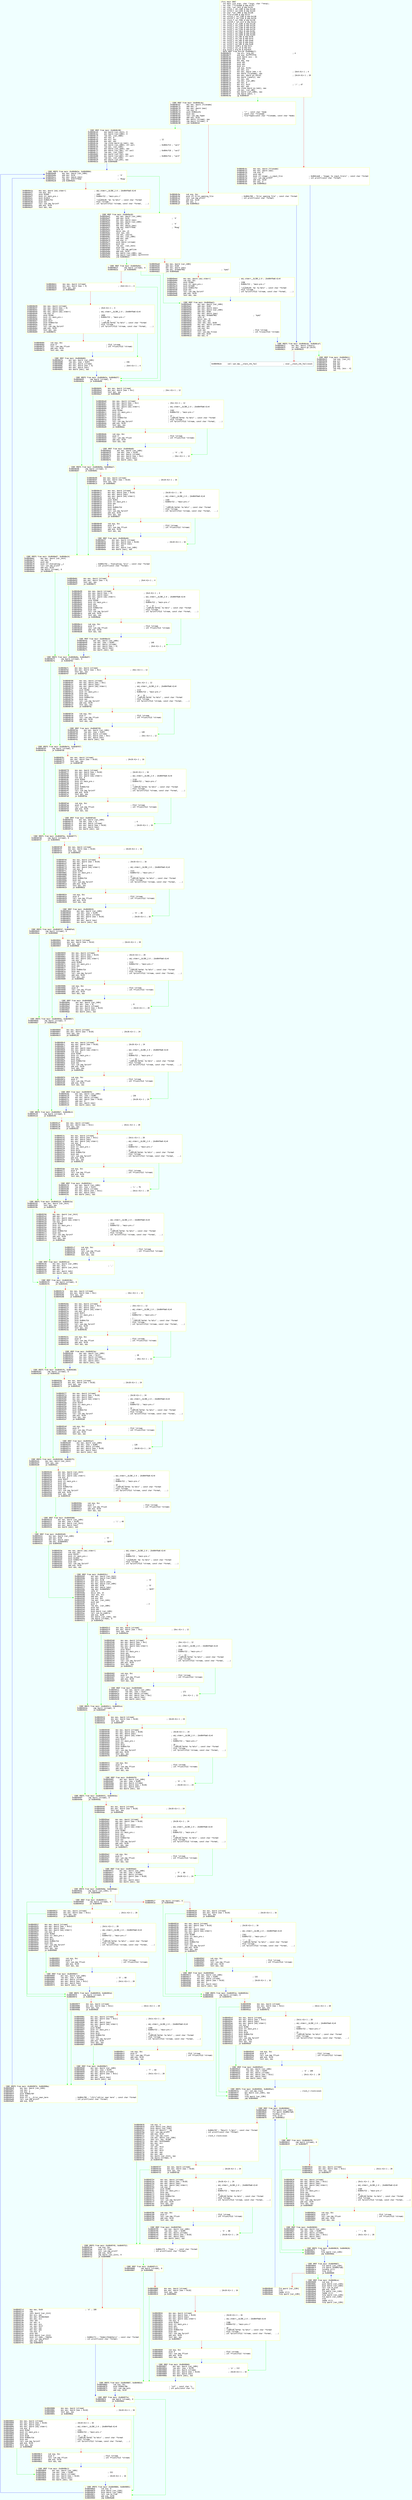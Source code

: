 digraph code {
	graph [bgcolor=azure fontsize=8 fontname="Courier" splines="ortho"];
	node [fillcolor=gray style=filled shape=box];
	edge [arrowhead="normal"];
	"0x08048bfb" -> "0x08048c6f" [color="green"];
	"0x08048bfb" -> "0x08048c4c" [color="red"];
	"0x08048bfb" [URL="main/0x08048bfb", fillcolor="white",color="yellow", fontname="Courier",label="(fcn) main 3907\l  int main (int argc, char **argv, char **envp);\l; var char **filename @ ebp-0x15c\l; var char *var_14ch @ ebp-0x14c\l; var int32_t var_148h @ ebp-0x148\l; var int32_t var_144h @ ebp-0x144\l; var char *var_140h @ ebp-0x140\l; var file*stream @ ebp-0x13c\l; var uint32_t var_138h @ ebp-0x138\l; var uint32_t var_134h @ ebp-0x134\l; var clock_t var_130h @ ebp-0x130\l; var uint32_t var_12ch @ ebp-0x12c\l; var int32_t var_128h @ ebp-0x128\l; var int32_t var_120h @ ebp-0x120\l; var int32_t var_118h @ ebp-0x118\l; var int32_t var_110h @ ebp-0x110\l; var int32_t var_10ch @ ebp-0x10c\l; var int32_t var_108h @ ebp-0x108\l; var int32_t var_104h @ ebp-0x104\l; var int32_t var_f8h @ ebp-0xf8\l; var int32_t var_f4h @ ebp-0xf4\l; var int32_t var_e8h @ ebp-0xe8\l; var int32_t var_e4h @ ebp-0xe4\l; var int32_t var_d8h @ ebp-0xd8\l; var int32_t canary @ ebp-0x1c\l; var int32_t var_ch @ ebp-0xc\l; arg int32_t arg_4h @ esp+0x4\l; DATA XREF from entry0 (0x8048b17)\l0x08048bfb      lea ecx, [arg_4h]                                      ; 4\l0x08048bff      and esp, 0xfffffff0\l0x08048c02      push dword [ecx - 4]\l0x08048c05      push ebp\l0x08048c06      mov ebp, esp\l0x08048c08      push edi\l0x08048c09      push ebx\l0x08048c0a      push ecx\l0x08048c0b      sub esp, 0x15c\l0x08048c11      mov ebx, ecx\l0x08048c13      mov eax, dword [ebx + 4]                               ; [0x4:4]=-1 ; 4\l0x08048c16      mov dword [filename], eax\l0x08048c1c      mov eax, dword gs:[0x14]                               ; [0x14:4]=-1 ; 20\l0x08048c22      mov dword [canary], eax\l0x08048c25      xor eax, eax\l0x08048c27      lea edx, [var_d8h]\l0x08048c2d      mov eax, 0\l0x08048c32      mov ecx, 0x2f                                          ; '/' ; 47\l0x08048c37      mov edi, edx\l0x08048c39      rep stosd dword es:[edi], eax\l0x08048c3b      lea eax, [var_d8h]\l0x08048c41      mov dword [var_140h], eax\l0x08048c47      cmp dword [ebx], 1\l0x08048c4a      jg 0x8048c6f\l"]
	"0x08048c4c" -> "0x08049b22" [color="blue"];
	"0x08048c4c" [URL="main/0x08048c4c", fillcolor="white",color="yellow", fontname="Courier",label="0x08048c4c      mov eax, dword [filename]\l0x08048c52      mov eax, dword [eax]\l0x08048c54      sub esp, 8\l0x08048c57      push eax\l0x08048c58      push str.Usage:__s_input_file                          ; 0x804cee8 ; \"Usage: %s input_file\\n\" ; const char *format\l0x08048c5d      call sym.imp.printf                                    ; int printf(const char *format)\l0x08048c62      add esp, 0x10\l0x08048c65      mov eax, 0\l0x08048c6a      jmp 0x8049b22\l"]
	"0x08048c6f" -> "0x08048cb4" [color="green"];
	"0x08048c6f" -> "0x08048c9a" [color="red"];
	"0x08048c6f" [URL="main/0x08048c6f", fillcolor="white",color="yellow", fontname="Courier",label="; CODE XREF from main (0x8048c4a)\l0x08048c6f      mov eax, dword [filename]\l0x08048c75      add eax, 4\l0x08048c78      mov eax, dword [eax]\l0x08048c7a      sub esp, 8\l0x08048c7d      push 0x804cefe                                         ; \"r\" ; const char *mode\l0x08048c82      push eax                                               ; const char *filename\l0x08048c83      call sym.imp.fopen                                     ; file*fopen(const char *filename, const char *mode)\l0x08048c88      add esp, 0x10\l0x08048c8b      mov dword [stream], eax\l0x08048c91      cmp dword [stream], 0\l0x08048c98      jne 0x8048cb4\l"]
	"0x08048c9a" -> "0x08049b22" [color="blue"];
	"0x08048c9a" [URL="main/0x08048c9a", fillcolor="white",color="yellow", fontname="Courier",label="0x08048c9a      sub esp, 0xc\l0x08048c9d      push str.Error_opening_file                            ; 0x804cf00 ; \"Error opening file\" ; const char *format\l0x08048ca2      call sym.imp.printf                                    ; int printf(const char *format)\l0x08048ca7      add esp, 0x10\l0x08048caa      mov eax, 1\l0x08048caf      jmp 0x8049b22\l"]
	"0x08048cb4" -> "0x08049a08" [color="blue"];
	"0x08048cb4" [URL="main/0x08048cb4", fillcolor="white",color="yellow", fontname="Courier",label="; CODE XREF from main (0x8048c98)\l0x08048cb4      mov dword [var_14ch], 0\l0x08048cbe      mov dword [var_148h], 0\l0x08048cc8      lea edx, [var_108h]\l0x08048cce      mov eax, 0\l0x08048cd3      mov ecx, 0xc                                           ; 12\l0x08048cd8      mov edi, edx\l0x08048cda      rep stosd dword es:[edi], eax\l0x08048cdc      mov dword [var_108h], str.var1                         ; 0x804cf13 ; \"var1\"\l0x08048ce6      lea eax, [var_128h]\l0x08048cec      mov dword [var_104h], eax\l0x08048cf2      mov dword [var_f8h], str.var2                          ; 0x804cf18 ; \"var2\"\l0x08048cfc      lea eax, [var_120h]\l0x08048d02      mov dword [var_f4h], eax\l0x08048d08      mov dword [var_e8h], str.var3                          ; 0x804cf1d ; \"var3\"\l0x08048d12      lea eax, [var_118h]\l0x08048d18      mov dword [var_e4h], eax\l0x08048d1e      jmp 0x8049a08\l"]
	"0x08048d23" -> "0x08048d93" [color="green"];
	"0x08048d23" -> "0x08048d2c" [color="red"];
	"0x08048d23" [URL="main/0x08048d23", fillcolor="white",color="yellow", fontname="Courier",label="; CODE XREF from main (0x8049a9a)\l0x08048d23      cmp dword [stream], 0\l0x08048d2a      je 0x8048d93\l"]
	"0x08048d2c" -> "0x08048d93" [color="green"];
	"0x08048d2c" -> "0x08048d39" [color="red"];
	"0x08048d2c" [URL="main/0x08048d2c", fillcolor="white",color="yellow", fontname="Courier",label="0x08048d2c      mov eax, dword [stream]\l0x08048d32      mov eax, dword [eax + 4]                               ; [0x4:4]=-1 ; 4\l0x08048d35      test eax, eax\l0x08048d37      je 0x8048d93\l"]
	"0x08048d39" -> "0x08048d7a" [color="green"];
	"0x08048d39" -> "0x08048d6b" [color="red"];
	"0x08048d39" [URL="main/0x08048d39", fillcolor="white",color="yellow", fontname="Courier",label="0x08048d39      mov eax, dword [stream]\l0x08048d3f      mov eax, dword [eax + 4]                               ; [0x4:4]=-1 ; 4\l0x08048d42      mov edx, dword [eax]\l0x08048d44      mov eax, dword [obj.stderr]                            ; obj.stderr__GLIBC_2.0 ; [0x804f0a8:4]=0\l0x08048d49      sub esp, 8\l0x08048d4c      push 0x44b                                             ; 1099\l0x08048d51      push str.main_pre.c                                    ; 0x804cf22 ; \"main-pre.c\"\l0x08048d56      push edx\l0x08048d57      push 0x27                                              ; ''' ; 39 ;   ...\l0x08048d59      push 0x804cf2d                                         ; \"\\nDFLOG:%d=%d: %s:%d\\n\" ; const char *format\l0x08048d5e      push eax                                               ; FILE *stream\l0x08048d5f      call sym.imp.fprintf                                   ; int fprintf(FILE *stream, const char *format,   ...)\l0x08048d64      add esp, 0x20\l0x08048d67      test eax, eax\l0x08048d69      je 0x8048d7a\l"]
	"0x08048d6b" -> "0x08048d7a" [color="blue"];
	"0x08048d6b" [URL="main/0x08048d6b", fillcolor="white",color="yellow", fontname="Courier",label="0x08048d6b      sub esp, 0xc\l0x08048d6e      push 0                                                 ; FILE *stream\l0x08048d70      call sym.imp.fflush                                    ; int fflush(FILE *stream)\l0x08048d75      add esp, 0x10\l0x08048d78      test eax, eax\l"]
	"0x08048d7a" -> "0x08048d93" [color="blue"];
	"0x08048d7a" [URL="main/0x08048d7a", fillcolor="white",color="yellow", fontname="Courier",label="; CODE XREF from main (0x8048d69)\l0x08048d7a      mov eax, dword [var_140h]\l0x08048d80      lea edx, [eax + 0x9c]                                  ; 156\l0x08048d86      mov eax, dword [stream]\l0x08048d8c      mov eax, dword [eax + 4]                               ; [0x4:4]=-1 ; 4\l0x08048d8f      mov eax, dword [eax]\l0x08048d91      mov dword [edx], eax\l"]
	"0x08048d93" -> "0x08048e00" [color="green"];
	"0x08048d93" -> "0x08048d9c" [color="red"];
	"0x08048d93" [URL="main/0x08048d93", fillcolor="white",color="yellow", fontname="Courier",label="; CODE XREFS from main (0x8048d2a, 0x8048d37)\l0x08048d93      cmp dword [stream], 0\l0x08048d9a      je 0x8048e00\l"]
	"0x08048d9c" -> "0x08048e00" [color="green"];
	"0x08048d9c" -> "0x08048da9" [color="red"];
	"0x08048d9c" [URL="main/0x08048d9c", fillcolor="white",color="yellow", fontname="Courier",label="0x08048d9c      mov eax, dword [stream]\l0x08048da2      mov eax, dword [eax + 0xc]                             ; [0xc:4]=-1 ; 12\l0x08048da5      test eax, eax\l0x08048da7      je 0x8048e00\l"]
	"0x08048da9" -> "0x08048dea" [color="green"];
	"0x08048da9" -> "0x08048ddb" [color="red"];
	"0x08048da9" [URL="main/0x08048da9", fillcolor="white",color="yellow", fontname="Courier",label="0x08048da9      mov eax, dword [stream]\l0x08048daf      mov eax, dword [eax + 0xc]                             ; [0xc:4]=-1 ; 12\l0x08048db2      mov edx, dword [eax]\l0x08048db4      mov eax, dword [obj.stderr]                            ; obj.stderr__GLIBC_2.0 ; [0x804f0a8:4]=0\l0x08048db9      sub esp, 8\l0x08048dbc      push 0x44e                                             ; 1102\l0x08048dc1      push str.main_pre.c                                    ; 0x804cf22 ; \"main-pre.c\"\l0x08048dc6      push edx\l0x08048dc7      push 0xd                                               ; 13 ;   ...\l0x08048dc9      push 0x804cf2d                                         ; \"\\nDFLOG:%d=%d: %s:%d\\n\" ; const char *format\l0x08048dce      push eax                                               ; FILE *stream\l0x08048dcf      call sym.imp.fprintf                                   ; int fprintf(FILE *stream, const char *format,   ...)\l0x08048dd4      add esp, 0x20\l0x08048dd7      test eax, eax\l0x08048dd9      je 0x8048dea\l"]
	"0x08048ddb" -> "0x08048dea" [color="blue"];
	"0x08048ddb" [URL="main/0x08048ddb", fillcolor="white",color="yellow", fontname="Courier",label="0x08048ddb      sub esp, 0xc\l0x08048dde      push 0                                                 ; FILE *stream\l0x08048de0      call sym.imp.fflush                                    ; int fflush(FILE *stream)\l0x08048de5      add esp, 0x10\l0x08048de8      test eax, eax\l"]
	"0x08048dea" -> "0x08048e00" [color="blue"];
	"0x08048dea" [URL="main/0x08048dea", fillcolor="white",color="yellow", fontname="Courier",label="; CODE XREF from main (0x8048dd9)\l0x08048dea      mov eax, dword [var_140h]\l0x08048df0      lea edx, [eax + 0x34]                                  ; '4' ; 52\l0x08048df3      mov eax, dword [stream]\l0x08048df9      mov eax, dword [eax + 0xc]                             ; [0xc:4]=-1 ; 12\l0x08048dfc      mov eax, dword [eax]\l0x08048dfe      mov dword [edx], eax\l"]
	"0x08048e00" -> "0x08048e6c" [color="green"];
	"0x08048e00" -> "0x08048e09" [color="red"];
	"0x08048e00" [URL="main/0x08048e00", fillcolor="white",color="yellow", fontname="Courier",label="; CODE XREFS from main (0x8048d9a, 0x8048da7)\l0x08048e00      cmp dword [stream], 0\l0x08048e07      je 0x8048e6c\l"]
	"0x08048e09" -> "0x08048e6c" [color="green"];
	"0x08048e09" -> "0x08048e16" [color="red"];
	"0x08048e09" [URL="main/0x08048e09", fillcolor="white",color="yellow", fontname="Courier",label="0x08048e09      mov eax, dword [stream]\l0x08048e0f      mov eax, dword [eax + 0x10]                            ; [0x10:4]=-1 ; 16\l0x08048e12      test eax, eax\l0x08048e14      je 0x8048e6c\l"]
	"0x08048e16" -> "0x08048e57" [color="green"];
	"0x08048e16" -> "0x08048e48" [color="red"];
	"0x08048e16" [URL="main/0x08048e16", fillcolor="white",color="yellow", fontname="Courier",label="0x08048e16      mov eax, dword [stream]\l0x08048e1c      mov eax, dword [eax + 0x10]                            ; [0x10:4]=-1 ; 16\l0x08048e1f      mov edx, dword [eax]\l0x08048e21      mov eax, dword [obj.stderr]                            ; obj.stderr__GLIBC_2.0 ; [0x804f0a8:4]=0\l0x08048e26      sub esp, 8\l0x08048e29      push 0x451                                             ; 1105\l0x08048e2e      push str.main_pre.c                                    ; 0x804cf22 ; \"main-pre.c\"\l0x08048e33      push edx\l0x08048e34      push 0                                                 ;   ...\l0x08048e36      push 0x804cf2d                                         ; \"\\nDFLOG:%d=%d: %s:%d\\n\" ; const char *format\l0x08048e3b      push eax                                               ; FILE *stream\l0x08048e3c      call sym.imp.fprintf                                   ; int fprintf(FILE *stream, const char *format,   ...)\l0x08048e41      add esp, 0x20\l0x08048e44      test eax, eax\l0x08048e46      je 0x8048e57\l"]
	"0x08048e48" -> "0x08048e57" [color="blue"];
	"0x08048e48" [URL="main/0x08048e48", fillcolor="white",color="yellow", fontname="Courier",label="0x08048e48      sub esp, 0xc\l0x08048e4b      push 0                                                 ; FILE *stream\l0x08048e4d      call sym.imp.fflush                                    ; int fflush(FILE *stream)\l0x08048e52      add esp, 0x10\l0x08048e55      test eax, eax\l"]
	"0x08048e57" -> "0x08048e6c" [color="blue"];
	"0x08048e57" [URL="main/0x08048e57", fillcolor="white",color="yellow", fontname="Courier",label="; CODE XREF from main (0x8048e46)\l0x08048e57      mov eax, dword [stream]\l0x08048e5d      mov eax, dword [eax + 0x10]                            ; [0x10:4]=-1 ; 16\l0x08048e60      mov eax, dword [eax]\l0x08048e62      mov edx, eax\l0x08048e64      mov eax, dword [var_140h]\l0x08048e6a      mov dword [eax], edx\l"]
	"0x08048e6c" -> "0x08048ef3" [color="green"];
	"0x08048e6c" -> "0x08048e8c" [color="red"];
	"0x08048e6c" [URL="main/0x08048e6c", fillcolor="white",color="yellow", fontname="Courier",label="; CODE XREFS from main (0x8048e07, 0x8048e14)\l0x08048e6c      mov eax, dword [var_14ch]\l0x08048e72      sub esp, 8\l0x08048e75      push eax\l0x08048e76      push str.Evaluating:__s                                ; 0x804cf42 ; \"Evaluating: %s\\n\" ; const char *format\l0x08048e7b      call sym.imp.printf                                    ; int printf(const char *format)\l0x08048e80      add esp, 0x10\l0x08048e83      cmp dword [stream], 0\l0x08048e8a      je 0x8048ef3\l"]
	"0x08048e8c" -> "0x08048ef3" [color="green"];
	"0x08048e8c" -> "0x08048e99" [color="red"];
	"0x08048e8c" [URL="main/0x08048e8c", fillcolor="white",color="yellow", fontname="Courier",label="0x08048e8c      mov eax, dword [stream]\l0x08048e92      mov eax, dword [eax + 4]                               ; [0x4:4]=-1 ; 4\l0x08048e95      test eax, eax\l0x08048e97      je 0x8048ef3\l"]
	"0x08048e99" -> "0x08048eda" [color="green"];
	"0x08048e99" -> "0x08048ecb" [color="red"];
	"0x08048e99" [URL="main/0x08048e99", fillcolor="white",color="yellow", fontname="Courier",label="0x08048e99      mov eax, dword [stream]\l0x08048e9f      mov eax, dword [eax + 4]                               ; [0x4:4]=-1 ; 4\l0x08048ea2      mov edx, dword [eax]\l0x08048ea4      mov eax, dword [obj.stderr]                            ; obj.stderr__GLIBC_2.0 ; [0x804f0a8:4]=0\l0x08048ea9      sub esp, 8\l0x08048eac      push 0x458                                             ; 1112\l0x08048eb1      push str.main_pre.c                                    ; 0x804cf22 ; \"main-pre.c\"\l0x08048eb6      push edx\l0x08048eb7      push 0x25                                              ; '%' ; 37 ;   ...\l0x08048eb9      push 0x804cf2d                                         ; \"\\nDFLOG:%d=%d: %s:%d\\n\" ; const char *format\l0x08048ebe      push eax                                               ; FILE *stream\l0x08048ebf      call sym.imp.fprintf                                   ; int fprintf(FILE *stream, const char *format,   ...)\l0x08048ec4      add esp, 0x20\l0x08048ec7      test eax, eax\l0x08048ec9      je 0x8048eda\l"]
	"0x08048ecb" -> "0x08048eda" [color="blue"];
	"0x08048ecb" [URL="main/0x08048ecb", fillcolor="white",color="yellow", fontname="Courier",label="0x08048ecb      sub esp, 0xc\l0x08048ece      push 0                                                 ; FILE *stream\l0x08048ed0      call sym.imp.fflush                                    ; int fflush(FILE *stream)\l0x08048ed5      add esp, 0x10\l0x08048ed8      test eax, eax\l"]
	"0x08048eda" -> "0x08048ef3" [color="blue"];
	"0x08048eda" [URL="main/0x08048eda", fillcolor="white",color="yellow", fontname="Courier",label="; CODE XREF from main (0x8048ec9)\l0x08048eda      mov eax, dword [var_140h]\l0x08048ee0      lea edx, [eax + 0x94]                                  ; 148\l0x08048ee6      mov eax, dword [stream]\l0x08048eec      mov eax, dword [eax + 4]                               ; [0x4:4]=-1 ; 4\l0x08048eef      mov eax, dword [eax]\l0x08048ef1      mov dword [edx], eax\l"]
	"0x08048ef3" -> "0x08048f63" [color="green"];
	"0x08048ef3" -> "0x08048efc" [color="red"];
	"0x08048ef3" [URL="main/0x08048ef3", fillcolor="white",color="yellow", fontname="Courier",label="; CODE XREFS from main (0x8048e8a, 0x8048e97)\l0x08048ef3      cmp dword [stream], 0\l0x08048efa      je 0x8048f63\l"]
	"0x08048efc" -> "0x08048f63" [color="green"];
	"0x08048efc" -> "0x08048f09" [color="red"];
	"0x08048efc" [URL="main/0x08048efc", fillcolor="white",color="yellow", fontname="Courier",label="0x08048efc      mov eax, dword [stream]\l0x08048f02      mov eax, dword [eax + 0xc]                             ; [0xc:4]=-1 ; 12\l0x08048f05      test eax, eax\l0x08048f07      je 0x8048f63\l"]
	"0x08048f09" -> "0x08048f4a" [color="green"];
	"0x08048f09" -> "0x08048f3b" [color="red"];
	"0x08048f09" [URL="main/0x08048f09", fillcolor="white",color="yellow", fontname="Courier",label="0x08048f09      mov eax, dword [stream]\l0x08048f0f      mov eax, dword [eax + 0xc]                             ; [0xc:4]=-1 ; 12\l0x08048f12      mov edx, dword [eax]\l0x08048f14      mov eax, dword [obj.stderr]                            ; obj.stderr__GLIBC_2.0 ; [0x804f0a8:4]=0\l0x08048f19      sub esp, 8\l0x08048f1c      push 0x45b                                             ; 1115\l0x08048f21      push str.main_pre.c                                    ; 0x804cf22 ; \"main-pre.c\"\l0x08048f26      push edx\l0x08048f27      push 0x23                                              ; '#' ; 35 ;   ...\l0x08048f29      push 0x804cf2d                                         ; \"\\nDFLOG:%d=%d: %s:%d\\n\" ; const char *format\l0x08048f2e      push eax                                               ; FILE *stream\l0x08048f2f      call sym.imp.fprintf                                   ; int fprintf(FILE *stream, const char *format,   ...)\l0x08048f34      add esp, 0x20\l0x08048f37      test eax, eax\l0x08048f39      je 0x8048f4a\l"]
	"0x08048f3b" -> "0x08048f4a" [color="blue"];
	"0x08048f3b" [URL="main/0x08048f3b", fillcolor="white",color="yellow", fontname="Courier",label="0x08048f3b      sub esp, 0xc\l0x08048f3e      push 0                                                 ; FILE *stream\l0x08048f40      call sym.imp.fflush                                    ; int fflush(FILE *stream)\l0x08048f45      add esp, 0x10\l0x08048f48      test eax, eax\l"]
	"0x08048f4a" -> "0x08048f63" [color="blue"];
	"0x08048f4a" [URL="main/0x08048f4a", fillcolor="white",color="yellow", fontname="Courier",label="; CODE XREF from main (0x8048f39)\l0x08048f4a      mov eax, dword [var_140h]\l0x08048f50      lea edx, [eax + 0x8c]                                  ; 140\l0x08048f56      mov eax, dword [stream]\l0x08048f5c      mov eax, dword [eax + 0xc]                             ; [0xc:4]=-1 ; 12\l0x08048f5f      mov eax, dword [eax]\l0x08048f61      mov dword [edx], eax\l"]
	"0x08048f63" -> "0x08048fd0" [color="green"];
	"0x08048f63" -> "0x08048f6c" [color="red"];
	"0x08048f63" [URL="main/0x08048f63", fillcolor="white",color="yellow", fontname="Courier",label="; CODE XREFS from main (0x8048efa, 0x8048f07)\l0x08048f63      cmp dword [stream], 0\l0x08048f6a      je 0x8048fd0\l"]
	"0x08048f6c" -> "0x08048fd0" [color="green"];
	"0x08048f6c" -> "0x08048f79" [color="red"];
	"0x08048f6c" [URL="main/0x08048f6c", fillcolor="white",color="yellow", fontname="Courier",label="0x08048f6c      mov eax, dword [stream]\l0x08048f72      mov eax, dword [eax + 0x10]                            ; [0x10:4]=-1 ; 16\l0x08048f75      test eax, eax\l0x08048f77      je 0x8048fd0\l"]
	"0x08048f79" -> "0x08048fba" [color="green"];
	"0x08048f79" -> "0x08048fab" [color="red"];
	"0x08048f79" [URL="main/0x08048f79", fillcolor="white",color="yellow", fontname="Courier",label="0x08048f79      mov eax, dword [stream]\l0x08048f7f      mov eax, dword [eax + 0x10]                            ; [0x10:4]=-1 ; 16\l0x08048f82      mov edx, dword [eax]\l0x08048f84      mov eax, dword [obj.stderr]                            ; obj.stderr__GLIBC_2.0 ; [0x804f0a8:4]=0\l0x08048f89      sub esp, 8\l0x08048f8c      push 0x45e                                             ; 1118\l0x08048f91      push str.main_pre.c                                    ; 0x804cf22 ; \"main-pre.c\"\l0x08048f96      push edx\l0x08048f97      push 1                                                 ; 1 ;   ...\l0x08048f99      push 0x804cf2d                                         ; \"\\nDFLOG:%d=%d: %s:%d\\n\" ; const char *format\l0x08048f9e      push eax                                               ; FILE *stream\l0x08048f9f      call sym.imp.fprintf                                   ; int fprintf(FILE *stream, const char *format,   ...)\l0x08048fa4      add esp, 0x20\l0x08048fa7      test eax, eax\l0x08048fa9      je 0x8048fba\l"]
	"0x08048fab" -> "0x08048fba" [color="blue"];
	"0x08048fab" [URL="main/0x08048fab", fillcolor="white",color="yellow", fontname="Courier",label="0x08048fab      sub esp, 0xc\l0x08048fae      push 0                                                 ; FILE *stream\l0x08048fb0      call sym.imp.fflush                                    ; int fflush(FILE *stream)\l0x08048fb5      add esp, 0x10\l0x08048fb8      test eax, eax\l"]
	"0x08048fba" -> "0x08048fd0" [color="blue"];
	"0x08048fba" [URL="main/0x08048fba", fillcolor="white",color="yellow", fontname="Courier",label="; CODE XREF from main (0x8048fa9)\l0x08048fba      mov eax, dword [var_140h]\l0x08048fc0      lea edx, [eax + 4]                                     ; 4\l0x08048fc3      mov eax, dword [stream]\l0x08048fc9      mov eax, dword [eax + 0x10]                            ; [0x10:4]=-1 ; 16\l0x08048fcc      mov eax, dword [eax]\l0x08048fce      mov dword [edx], eax\l"]
	"0x08048fd0" -> "0x08049043" [color="green"];
	"0x08048fd0" -> "0x08048fd9" [color="red"];
	"0x08048fd0" [URL="main/0x08048fd0", fillcolor="white",color="yellow", fontname="Courier",label="; CODE XREFS from main (0x8048f6a, 0x8048f77)\l0x08048fd0      cmp dword [stream], 0\l0x08048fd7      je 0x8049043\l"]
	"0x08048fd9" -> "0x08049043" [color="green"];
	"0x08048fd9" -> "0x08048fe6" [color="red"];
	"0x08048fd9" [URL="main/0x08048fd9", fillcolor="white",color="yellow", fontname="Courier",label="0x08048fd9      mov eax, dword [stream]\l0x08048fdf      mov eax, dword [eax + 0x10]                            ; [0x10:4]=-1 ; 16\l0x08048fe2      test eax, eax\l0x08048fe4      je 0x8049043\l"]
	"0x08048fe6" -> "0x0804902a" [color="green"];
	"0x08048fe6" -> "0x0804901b" [color="red"];
	"0x08048fe6" [URL="main/0x08048fe6", fillcolor="white",color="yellow", fontname="Courier",label="0x08048fe6      mov eax, dword [stream]\l0x08048fec      mov eax, dword [eax + 0x10]                            ; [0x10:4]=-1 ; 16\l0x08048fef      add eax, 8\l0x08048ff2      mov edx, dword [eax]\l0x08048ff4      mov eax, dword [obj.stderr]                            ; obj.stderr__GLIBC_2.0 ; [0x804f0a8:4]=0\l0x08048ff9      sub esp, 8\l0x08048ffc      push 0x461                                             ; 1121\l0x08049001      push str.main_pre.c                                    ; 0x804cf22 ; \"main-pre.c\"\l0x08049006      push edx\l0x08049007      push 0xc                                               ; 12 ;   ...\l0x08049009      push 0x804cf2d                                         ; \"\\nDFLOG:%d=%d: %s:%d\\n\" ; const char *format\l0x0804900e      push eax                                               ; FILE *stream\l0x0804900f      call sym.imp.fprintf                                   ; int fprintf(FILE *stream, const char *format,   ...)\l0x08049014      add esp, 0x20\l0x08049017      test eax, eax\l0x08049019      je 0x804902a\l"]
	"0x0804901b" -> "0x0804902a" [color="blue"];
	"0x0804901b" [URL="main/0x0804901b", fillcolor="white",color="yellow", fontname="Courier",label="0x0804901b      sub esp, 0xc\l0x0804901e      push 0                                                 ; FILE *stream\l0x08049020      call sym.imp.fflush                                    ; int fflush(FILE *stream)\l0x08049025      add esp, 0x10\l0x08049028      test eax, eax\l"]
	"0x0804902a" -> "0x08049043" [color="blue"];
	"0x0804902a" [URL="main/0x0804902a", fillcolor="white",color="yellow", fontname="Courier",label="; CODE XREF from main (0x8049019)\l0x0804902a      mov eax, dword [var_140h]\l0x08049030      lea edx, [eax + 0x30]                                  ; '0' ; 48\l0x08049033      mov eax, dword [stream]\l0x08049039      mov eax, dword [eax + 0x10]                            ; [0x10:4]=-1 ; 16\l0x0804903c      add eax, 8\l0x0804903f      mov eax, dword [eax]\l0x08049041      mov dword [edx], eax\l"]
	"0x08049043" -> "0x080490b0" [color="green"];
	"0x08049043" -> "0x0804904c" [color="red"];
	"0x08049043" [URL="main/0x08049043", fillcolor="white",color="yellow", fontname="Courier",label="; CODE XREFS from main (0x8048fd7, 0x8048fe4)\l0x08049043      cmp dword [stream], 0\l0x0804904a      je 0x80490b0\l"]
	"0x0804904c" -> "0x080490b0" [color="green"];
	"0x0804904c" -> "0x08049059" [color="red"];
	"0x0804904c" [URL="main/0x0804904c", fillcolor="white",color="yellow", fontname="Courier",label="0x0804904c      mov eax, dword [stream]\l0x08049052      mov eax, dword [eax + 0x14]                            ; [0x14:4]=-1 ; 20\l0x08049055      test eax, eax\l0x08049057      je 0x80490b0\l"]
	"0x08049059" -> "0x0804909a" [color="green"];
	"0x08049059" -> "0x0804908b" [color="red"];
	"0x08049059" [URL="main/0x08049059", fillcolor="white",color="yellow", fontname="Courier",label="0x08049059      mov eax, dword [stream]\l0x0804905f      mov eax, dword [eax + 0x14]                            ; [0x14:4]=-1 ; 20\l0x08049062      mov edx, dword [eax]\l0x08049064      mov eax, dword [obj.stderr]                            ; obj.stderr__GLIBC_2.0 ; [0x804f0a8:4]=0\l0x08049069      sub esp, 8\l0x0804906c      push 0x464                                             ; 1124\l0x08049071      push str.main_pre.c                                    ; 0x804cf22 ; \"main-pre.c\"\l0x08049076      push edx\l0x08049077      push 2                                                 ; 2 ;   ...\l0x08049079      push 0x804cf2d                                         ; \"\\nDFLOG:%d=%d: %s:%d\\n\" ; const char *format\l0x0804907e      push eax                                               ; FILE *stream\l0x0804907f      call sym.imp.fprintf                                   ; int fprintf(FILE *stream, const char *format,   ...)\l0x08049084      add esp, 0x20\l0x08049087      test eax, eax\l0x08049089      je 0x804909a\l"]
	"0x0804908b" -> "0x0804909a" [color="blue"];
	"0x0804908b" [URL="main/0x0804908b", fillcolor="white",color="yellow", fontname="Courier",label="0x0804908b      sub esp, 0xc\l0x0804908e      push 0                                                 ; FILE *stream\l0x08049090      call sym.imp.fflush                                    ; int fflush(FILE *stream)\l0x08049095      add esp, 0x10\l0x08049098      test eax, eax\l"]
	"0x0804909a" -> "0x080490b0" [color="blue"];
	"0x0804909a" [URL="main/0x0804909a", fillcolor="white",color="yellow", fontname="Courier",label="; CODE XREF from main (0x8049089)\l0x0804909a      mov eax, dword [var_140h]\l0x080490a0      lea edx, [eax + 8]                                     ; 8\l0x080490a3      mov eax, dword [stream]\l0x080490a9      mov eax, dword [eax + 0x14]                            ; [0x14:4]=-1 ; 20\l0x080490ac      mov eax, dword [eax]\l0x080490ae      mov dword [edx], eax\l"]
	"0x080490b0" -> "0x08049126" [color="green"];
	"0x080490b0" -> "0x080490b9" [color="red"];
	"0x080490b0" [URL="main/0x080490b0", fillcolor="white",color="yellow", fontname="Courier",label="; CODE XREFS from main (0x804904a, 0x8049057)\l0x080490b0      cmp dword [stream], 0\l0x080490b7      je 0x8049126\l"]
	"0x080490b9" -> "0x08049126" [color="green"];
	"0x080490b9" -> "0x080490c6" [color="red"];
	"0x080490b9" [URL="main/0x080490b9", fillcolor="white",color="yellow", fontname="Courier",label="0x080490b9      mov eax, dword [stream]\l0x080490bf      mov eax, dword [eax + 0x18]                            ; [0x18:4]=-1 ; 24\l0x080490c2      test eax, eax\l0x080490c4      je 0x8049126\l"]
	"0x080490c6" -> "0x0804910a" [color="green"];
	"0x080490c6" -> "0x080490fb" [color="red"];
	"0x080490c6" [URL="main/0x080490c6", fillcolor="white",color="yellow", fontname="Courier",label="0x080490c6      mov eax, dword [stream]\l0x080490cc      mov eax, dword [eax + 0x18]                            ; [0x18:4]=-1 ; 24\l0x080490cf      add eax, 8\l0x080490d2      mov edx, dword [eax]\l0x080490d4      mov eax, dword [obj.stderr]                            ; obj.stderr__GLIBC_2.0 ; [0x804f0a8:4]=0\l0x080490d9      sub esp, 8\l0x080490dc      push 0x467                                             ; 1127\l0x080490e1      push str.main_pre.c                                    ; 0x804cf22 ; \"main-pre.c\"\l0x080490e6      push edx\l0x080490e7      push 0x22                                              ; '\"' ; 34 ;   ...\l0x080490e9      push 0x804cf2d                                         ; \"\\nDFLOG:%d=%d: %s:%d\\n\" ; const char *format\l0x080490ee      push eax                                               ; FILE *stream\l0x080490ef      call sym.imp.fprintf                                   ; int fprintf(FILE *stream, const char *format,   ...)\l0x080490f4      add esp, 0x20\l0x080490f7      test eax, eax\l0x080490f9      je 0x804910a\l"]
	"0x080490fb" -> "0x0804910a" [color="blue"];
	"0x080490fb" [URL="main/0x080490fb", fillcolor="white",color="yellow", fontname="Courier",label="0x080490fb      sub esp, 0xc\l0x080490fe      push 0                                                 ; FILE *stream\l0x08049100      call sym.imp.fflush                                    ; int fflush(FILE *stream)\l0x08049105      add esp, 0x10\l0x08049108      test eax, eax\l"]
	"0x0804910a" -> "0x08049126" [color="blue"];
	"0x0804910a" [URL="main/0x0804910a", fillcolor="white",color="yellow", fontname="Courier",label="; CODE XREF from main (0x80490f9)\l0x0804910a      mov eax, dword [var_140h]\l0x08049110      lea edx, [eax + 0x88]                                  ; 136\l0x08049116      mov eax, dword [stream]\l0x0804911c      mov eax, dword [eax + 0x18]                            ; [0x18:4]=-1 ; 24\l0x0804911f      add eax, 8\l0x08049122      mov eax, dword [eax]\l0x08049124      mov dword [edx], eax\l"]
	"0x08049126" -> "0x08049193" [color="green"];
	"0x08049126" -> "0x0804912f" [color="red"];
	"0x08049126" [URL="main/0x08049126", fillcolor="white",color="yellow", fontname="Courier",label="; CODE XREFS from main (0x80490b7, 0x80490c4)\l0x08049126      cmp dword [stream], 0\l0x0804912d      je 0x8049193\l"]
	"0x0804912f" -> "0x08049193" [color="green"];
	"0x0804912f" -> "0x0804913c" [color="red"];
	"0x0804912f" [URL="main/0x0804912f", fillcolor="white",color="yellow", fontname="Courier",label="0x0804912f      mov eax, dword [stream]\l0x08049135      mov eax, dword [eax + 0x1c]                            ; [0x1c:4]=-1 ; 28\l0x08049138      test eax, eax\l0x0804913a      je 0x8049193\l"]
	"0x0804913c" -> "0x0804917d" [color="green"];
	"0x0804913c" -> "0x0804916e" [color="red"];
	"0x0804913c" [URL="main/0x0804913c", fillcolor="white",color="yellow", fontname="Courier",label="0x0804913c      mov eax, dword [stream]\l0x08049142      mov eax, dword [eax + 0x1c]                            ; [0x1c:4]=-1 ; 28\l0x08049145      mov edx, dword [eax]\l0x08049147      mov eax, dword [obj.stderr]                            ; obj.stderr__GLIBC_2.0 ; [0x804f0a8:4]=0\l0x0804914c      sub esp, 8\l0x0804914f      push 0x46a                                             ; 1130\l0x08049154      push str.main_pre.c                                    ; 0x804cf22 ; \"main-pre.c\"\l0x08049159      push edx\l0x0804915a      push 0x13                                              ; 19 ;   ...\l0x0804915c      push 0x804cf2d                                         ; \"\\nDFLOG:%d=%d: %s:%d\\n\" ; const char *format\l0x08049161      push eax                                               ; FILE *stream\l0x08049162      call sym.imp.fprintf                                   ; int fprintf(FILE *stream, const char *format,   ...)\l0x08049167      add esp, 0x20\l0x0804916a      test eax, eax\l0x0804916c      je 0x804917d\l"]
	"0x0804916e" -> "0x0804917d" [color="blue"];
	"0x0804916e" [URL="main/0x0804916e", fillcolor="white",color="yellow", fontname="Courier",label="0x0804916e      sub esp, 0xc\l0x08049171      push 0                                                 ; FILE *stream\l0x08049173      call sym.imp.fflush                                    ; int fflush(FILE *stream)\l0x08049178      add esp, 0x10\l0x0804917b      test eax, eax\l"]
	"0x0804917d" -> "0x08049193" [color="blue"];
	"0x0804917d" [URL="main/0x0804917d", fillcolor="white",color="yellow", fontname="Courier",label="; CODE XREF from main (0x804916c)\l0x0804917d      mov eax, dword [var_140h]\l0x08049183      lea edx, [eax + 0x4c]                                  ; 'L' ; 76\l0x08049186      mov eax, dword [stream]\l0x0804918c      mov eax, dword [eax + 0x1c]                            ; [0x1c:4]=-1 ; 28\l0x0804918f      mov eax, dword [eax]\l0x08049191      mov dword [edx], eax\l"]
	"0x08049193" -> "0x080491f4" [color="green"];
	"0x08049193" -> "0x0804919d" [color="red"];
	"0x08049193" [URL="main/0x08049193", fillcolor="white",color="yellow", fontname="Courier",label="; CODE XREFS from main (0x804912d, 0x804913a)\l0x08049193      mov eax, dword [var_14ch]\l0x08049199      test eax, eax\l0x0804919b      je 0x80491f4\l"]
	"0x0804919d" -> "0x080491de" [color="green"];
	"0x0804919d" -> "0x080491cf" [color="red"];
	"0x0804919d" [URL="main/0x0804919d", fillcolor="white",color="yellow", fontname="Courier",label="0x0804919d      mov eax, dword [var_14ch]\l0x080491a3      add eax, 4\l0x080491a6      mov edx, dword [eax]\l0x080491a8      mov eax, dword [obj.stderr]                            ; obj.stderr__GLIBC_2.0 ; [0x804f0a8:4]=0\l0x080491ad      sub esp, 8\l0x080491b0      push 0x46d                                             ; 1133\l0x080491b5      push str.main_pre.c                                    ; 0x804cf22 ; \"main-pre.c\"\l0x080491ba      push edx\l0x080491bb      push 0xb                                               ; 11 ;   ...\l0x080491bd      push 0x804cf2d                                         ; \"\\nDFLOG:%d=%d: %s:%d\\n\" ; const char *format\l0x080491c2      push eax                                               ; FILE *stream\l0x080491c3      call sym.imp.fprintf                                   ; int fprintf(FILE *stream, const char *format,   ...)\l0x080491c8      add esp, 0x20\l0x080491cb      test eax, eax\l0x080491cd      je 0x80491de\l"]
	"0x080491cf" -> "0x080491de" [color="blue"];
	"0x080491cf" [URL="main/0x080491cf", fillcolor="white",color="yellow", fontname="Courier",label="0x080491cf      sub esp, 0xc\l0x080491d2      push 0                                                 ; FILE *stream\l0x080491d4      call sym.imp.fflush                                    ; int fflush(FILE *stream)\l0x080491d9      add esp, 0x10\l0x080491dc      test eax, eax\l"]
	"0x080491de" -> "0x080491f4" [color="blue"];
	"0x080491de" [URL="main/0x080491de", fillcolor="white",color="yellow", fontname="Courier",label="; CODE XREF from main (0x80491cd)\l0x080491de      mov eax, dword [var_140h]\l0x080491e4      add eax, 0x2c                                          ; ','\l0x080491e7      mov edx, dword [var_14ch]\l0x080491ed      add edx, 4\l0x080491f0      mov edx, dword [edx]\l0x080491f2      mov dword [eax], edx\l"]
	"0x080491f4" -> "0x08049261" [color="green"];
	"0x080491f4" -> "0x080491fd" [color="red"];
	"0x080491f4" [URL="main/0x080491f4", fillcolor="white",color="yellow", fontname="Courier",label="; CODE XREF from main (0x804919b)\l0x080491f4      cmp dword [stream], 0\l0x080491fb      je 0x8049261\l"]
	"0x080491fd" -> "0x08049261" [color="green"];
	"0x080491fd" -> "0x0804920a" [color="red"];
	"0x080491fd" [URL="main/0x080491fd", fillcolor="white",color="yellow", fontname="Courier",label="0x080491fd      mov eax, dword [stream]\l0x08049203      mov eax, dword [eax + 0xc]                             ; [0xc:4]=-1 ; 12\l0x08049206      test eax, eax\l0x08049208      je 0x8049261\l"]
	"0x0804920a" -> "0x0804924b" [color="green"];
	"0x0804920a" -> "0x0804923c" [color="red"];
	"0x0804920a" [URL="main/0x0804920a", fillcolor="white",color="yellow", fontname="Courier",label="0x0804920a      mov eax, dword [stream]\l0x08049210      mov eax, dword [eax + 0xc]                             ; [0xc:4]=-1 ; 12\l0x08049213      mov edx, dword [eax]\l0x08049215      mov eax, dword [obj.stderr]                            ; obj.stderr__GLIBC_2.0 ; [0x804f0a8:4]=0\l0x0804921a      sub esp, 8\l0x0804921d      push 0x471                                             ; 1137\l0x08049222      push str.main_pre.c                                    ; 0x804cf22 ; \"main-pre.c\"\l0x08049227      push edx\l0x08049228      push 7                                                 ; 7 ;   ...\l0x0804922a      push 0x804cf2d                                         ; \"\\nDFLOG:%d=%d: %s:%d\\n\" ; const char *format\l0x0804922f      push eax                                               ; FILE *stream\l0x08049230      call sym.imp.fprintf                                   ; int fprintf(FILE *stream, const char *format,   ...)\l0x08049235      add esp, 0x20\l0x08049238      test eax, eax\l0x0804923a      je 0x804924b\l"]
	"0x0804923c" -> "0x0804924b" [color="blue"];
	"0x0804923c" [URL="main/0x0804923c", fillcolor="white",color="yellow", fontname="Courier",label="0x0804923c      sub esp, 0xc\l0x0804923f      push 0                                                 ; FILE *stream\l0x08049241      call sym.imp.fflush                                    ; int fflush(FILE *stream)\l0x08049246      add esp, 0x10\l0x08049249      test eax, eax\l"]
	"0x0804924b" -> "0x08049261" [color="blue"];
	"0x0804924b" [URL="main/0x0804924b", fillcolor="white",color="yellow", fontname="Courier",label="; CODE XREF from main (0x804923a)\l0x0804924b      mov eax, dword [var_140h]\l0x08049251      lea edx, [eax + 0x1c]                                  ; 28\l0x08049254      mov eax, dword [stream]\l0x0804925a      mov eax, dword [eax + 0xc]                             ; [0xc:4]=-1 ; 12\l0x0804925d      mov eax, dword [eax]\l0x0804925f      mov dword [edx], eax\l"]
	"0x08049261" -> "0x080492d1" [color="green"];
	"0x08049261" -> "0x0804926a" [color="red"];
	"0x08049261" [URL="main/0x08049261", fillcolor="white",color="yellow", fontname="Courier",label="; CODE XREFS from main (0x80491fb, 0x8049208)\l0x08049261      cmp dword [stream], 0\l0x08049268      je 0x80492d1\l"]
	"0x0804926a" -> "0x080492d1" [color="green"];
	"0x0804926a" -> "0x08049277" [color="red"];
	"0x0804926a" [URL="main/0x0804926a", fillcolor="white",color="yellow", fontname="Courier",label="0x0804926a      mov eax, dword [stream]\l0x08049270      mov eax, dword [eax + 0x18]                            ; [0x18:4]=-1 ; 24\l0x08049273      test eax, eax\l0x08049275      je 0x80492d1\l"]
	"0x08049277" -> "0x080492b8" [color="green"];
	"0x08049277" -> "0x080492a9" [color="red"];
	"0x08049277" [URL="main/0x08049277", fillcolor="white",color="yellow", fontname="Courier",label="0x08049277      mov eax, dword [stream]\l0x0804927d      mov eax, dword [eax + 0x18]                            ; [0x18:4]=-1 ; 24\l0x08049280      mov edx, dword [eax]\l0x08049282      mov eax, dword [obj.stderr]                            ; obj.stderr__GLIBC_2.0 ; [0x804f0a8:4]=0\l0x08049287      sub esp, 8\l0x0804928a      push 0x474                                             ; 1140\l0x0804928f      push str.main_pre.c                                    ; 0x804cf22 ; \"main-pre.c\"\l0x08049294      push edx\l0x08049295      push 0x20                                              ; 32 ;   ...\l0x08049297      push 0x804cf2d                                         ; \"\\nDFLOG:%d=%d: %s:%d\\n\" ; const char *format\l0x0804929c      push eax                                               ; FILE *stream\l0x0804929d      call sym.imp.fprintf                                   ; int fprintf(FILE *stream, const char *format,   ...)\l0x080492a2      add esp, 0x20\l0x080492a5      test eax, eax\l0x080492a7      je 0x80492b8\l"]
	"0x080492a9" -> "0x080492b8" [color="blue"];
	"0x080492a9" [URL="main/0x080492a9", fillcolor="white",color="yellow", fontname="Courier",label="0x080492a9      sub esp, 0xc\l0x080492ac      push 0                                                 ; FILE *stream\l0x080492ae      call sym.imp.fflush                                    ; int fflush(FILE *stream)\l0x080492b3      add esp, 0x10\l0x080492b6      test eax, eax\l"]
	"0x080492b8" -> "0x080492d1" [color="blue"];
	"0x080492b8" [URL="main/0x080492b8", fillcolor="white",color="yellow", fontname="Courier",label="; CODE XREF from main (0x80492a7)\l0x080492b8      mov eax, dword [var_140h]\l0x080492be      lea edx, [eax + 0x80]                                  ; 128\l0x080492c4      mov eax, dword [stream]\l0x080492ca      mov eax, dword [eax + 0x18]                            ; [0x18:4]=-1 ; 24\l0x080492cd      mov eax, dword [eax]\l0x080492cf      mov dword [edx], eax\l"]
	"0x080492d1" -> "0x0804932c" [color="green"];
	"0x080492d1" -> "0x080492db" [color="red"];
	"0x080492d1" [URL="main/0x080492d1", fillcolor="white",color="yellow", fontname="Courier",label="; CODE XREFS from main (0x8049268, 0x8049275)\l0x080492d1      mov eax, dword [var_14ch]\l0x080492d7      test eax, eax\l0x080492d9      je 0x804932c\l"]
	"0x080492db" -> "0x08049319" [color="green"];
	"0x080492db" -> "0x0804930a" [color="red"];
	"0x080492db" [URL="main/0x080492db", fillcolor="white",color="yellow", fontname="Courier",label="0x080492db      mov eax, dword [var_14ch]\l0x080492e1      mov edx, dword [eax]\l0x080492e3      mov eax, dword [obj.stderr]                            ; obj.stderr__GLIBC_2.0 ; [0x804f0a8:4]=0\l0x080492e8      sub esp, 8\l0x080492eb      push 0x477                                             ; 1143\l0x080492f0      push str.main_pre.c                                    ; 0x804cf22 ; \"main-pre.c\"\l0x080492f5      push edx\l0x080492f6      push 0xa                                               ; 10 ;   ...\l0x080492f8      push 0x804cf2d                                         ; \"\\nDFLOG:%d=%d: %s:%d\\n\" ; const char *format\l0x080492fd      push eax                                               ; FILE *stream\l0x080492fe      call sym.imp.fprintf                                   ; int fprintf(FILE *stream, const char *format,   ...)\l0x08049303      add esp, 0x20\l0x08049306      test eax, eax\l0x08049308      je 0x8049319\l"]
	"0x0804930a" -> "0x08049319" [color="blue"];
	"0x0804930a" [URL="main/0x0804930a", fillcolor="white",color="yellow", fontname="Courier",label="0x0804930a      sub esp, 0xc\l0x0804930d      push 0                                                 ; FILE *stream\l0x0804930f      call sym.imp.fflush                                    ; int fflush(FILE *stream)\l0x08049314      add esp, 0x10\l0x08049317      test eax, eax\l"]
	"0x08049319" -> "0x0804932c" [color="blue"];
	"0x08049319" [URL="main/0x08049319", fillcolor="white",color="yellow", fontname="Courier",label="; CODE XREF from main (0x8049308)\l0x08049319      mov eax, dword [var_140h]\l0x0804931f      lea edx, [eax + 0x28]                                  ; '(' ; 40\l0x08049322      mov eax, dword [var_14ch]\l0x08049328      mov eax, dword [eax]\l0x0804932a      mov dword [edx], eax\l"]
	"0x0804932c" -> "0x08049365" [color="green"];
	"0x0804932c" -> "0x0804933e" [color="red"];
	"0x0804932c" [URL="main/0x0804932c", fillcolor="white",color="yellow", fontname="Courier",label="; CODE XREF from main (0x80492d9)\l0x0804932c      mov eax, dword [var_140h]\l0x08049332      add eax, 0x38                                          ; '8'\l0x08049335      mov eax, dword [eax]\l0x08049337      cmp eax, 0x46665851                                    ; 'QXfF'\l0x0804933c      jne 0x8049365\l"]
	"0x0804933e" -> "0x08049365" [color="blue"];
	"0x0804933e" [URL="main/0x0804933e", fillcolor="white",color="yellow", fontname="Courier",label="0x0804933e      mov eax, dword [obj.stderr]                            ; obj.stderr__GLIBC_2.0 ; [0x804f0a8:4]=0\l0x08049343      sub esp, 0xc\l0x08049346      push 0x479                                             ; 1145\l0x0804934b      push str.main_pre.c                                    ; 0x804cf22 ; \"main-pre.c\"\l0x08049350      push 0x269c                                            ;   ...\l0x08049355      push 0x804cf52                                         ; \"\\nLAVALOG: %d: %s:%d\\n\" ; const char *format\l0x0804935a      push eax                                               ; FILE *stream\l0x0804935b      call sym.imp.fprintf                                   ; int fprintf(FILE *stream, const char *format,   ...)\l0x08049360      add esp, 0x20\l0x08049363      test eax, eax\l"]
	"0x08049365" -> "0x0804942a" [color="green"];
	"0x08049365" -> "0x080493c3" [color="red"];
	"0x08049365" [URL="main/0x08049365", fillcolor="white",color="yellow", fontname="Courier",label="; CODE XREF from main (0x804933c)\l0x08049365      mov eax, dword [var_14ch]\l0x0804936b      mov edx, dword [var_140h]\l0x08049371      add edx, 0x38                                          ; '8'\l0x08049374      mov ecx, dword [edx]\l0x08049376      mov edx, dword [var_140h]\l0x0804937c      add edx, 0x38                                          ; '8'\l0x0804937f      mov edx, dword [edx]\l0x08049381      cmp edx, 0x46665851                                    ; 'QXfF'\l0x08049387      sete dl\l0x0804938a      movzx edx, dl\l0x0804938d      imul edx, ecx\l0x08049390      add edx, eax\l0x08049392      sub esp, 0xc\l0x08049395      lea eax, [var_144h]\l0x0804939b      push eax\l0x0804939c      push 2                                                 ; 2\l0x0804939e      lea eax, [var_108h]\l0x080493a4      push eax\l0x080493a5      push edx\l0x080493a6      push dword [var_140h]\l0x080493ac      call sym.te_compile\l0x080493b1      add esp, 0x20\l0x080493b4      mov dword [var_134h], eax\l0x080493ba      cmp dword [stream], 0\l0x080493c1      je 0x804942a\l"]
	"0x080493c3" -> "0x0804942a" [color="green"];
	"0x080493c3" -> "0x080493d0" [color="red"];
	"0x080493c3" [URL="main/0x080493c3", fillcolor="white",color="yellow", fontname="Courier",label="0x080493c3      mov eax, dword [stream]\l0x080493c9      mov eax, dword [eax + 0xc]                             ; [0xc:4]=-1 ; 12\l0x080493cc      test eax, eax\l0x080493ce      je 0x804942a\l"]
	"0x080493d0" -> "0x08049411" [color="green"];
	"0x080493d0" -> "0x08049402" [color="red"];
	"0x080493d0" [URL="main/0x080493d0", fillcolor="white",color="yellow", fontname="Courier",label="0x080493d0      mov eax, dword [stream]\l0x080493d6      mov eax, dword [eax + 0xc]                             ; [0xc:4]=-1 ; 12\l0x080493d9      mov edx, dword [eax]\l0x080493db      mov eax, dword [obj.stderr]                            ; obj.stderr__GLIBC_2.0 ; [0x804f0a8:4]=0\l0x080493e0      sub esp, 8\l0x080493e3      push 0x47c                                             ; 1148\l0x080493e8      push str.main_pre.c                                    ; 0x804cf22 ; \"main-pre.c\"\l0x080493ed      push edx\l0x080493ee      push 0x2b                                              ; '+' ; 43 ;   ...\l0x080493f0      push 0x804cf2d                                         ; \"\\nDFLOG:%d=%d: %s:%d\\n\" ; const char *format\l0x080493f5      push eax                                               ; FILE *stream\l0x080493f6      call sym.imp.fprintf                                   ; int fprintf(FILE *stream, const char *format,   ...)\l0x080493fb      add esp, 0x20\l0x080493fe      test eax, eax\l0x08049400      je 0x8049411\l"]
	"0x08049402" -> "0x08049411" [color="blue"];
	"0x08049402" [URL="main/0x08049402", fillcolor="white",color="yellow", fontname="Courier",label="0x08049402      sub esp, 0xc\l0x08049405      push 0                                                 ; FILE *stream\l0x08049407      call sym.imp.fflush                                    ; int fflush(FILE *stream)\l0x0804940c      add esp, 0x10\l0x0804940f      test eax, eax\l"]
	"0x08049411" -> "0x0804942a" [color="blue"];
	"0x08049411" [URL="main/0x08049411", fillcolor="white",color="yellow", fontname="Courier",label="; CODE XREF from main (0x8049400)\l0x08049411      mov eax, dword [var_140h]\l0x08049417      lea edx, [eax + 0xac]                                  ; 172\l0x0804941d      mov eax, dword [stream]\l0x08049423      mov eax, dword [eax + 0xc]                             ; [0xc:4]=-1 ; 12\l0x08049426      mov eax, dword [eax]\l0x08049428      mov dword [edx], eax\l"]
	"0x0804942a" -> "0x08049497" [color="green"];
	"0x0804942a" -> "0x08049433" [color="red"];
	"0x0804942a" [URL="main/0x0804942a", fillcolor="white",color="yellow", fontname="Courier",label="; CODE XREFS from main (0x80493c1, 0x80493ce)\l0x0804942a      cmp dword [stream], 0\l0x08049431      je 0x8049497\l"]
	"0x08049433" -> "0x08049497" [color="green"];
	"0x08049433" -> "0x08049440" [color="red"];
	"0x08049433" [URL="main/0x08049433", fillcolor="white",color="yellow", fontname="Courier",label="0x08049433      mov eax, dword [stream]\l0x08049439      mov eax, dword [eax + 0x18]                            ; [0x18:4]=-1 ; 24\l0x0804943c      test eax, eax\l0x0804943e      je 0x8049497\l"]
	"0x08049440" -> "0x08049481" [color="green"];
	"0x08049440" -> "0x08049472" [color="red"];
	"0x08049440" [URL="main/0x08049440", fillcolor="white",color="yellow", fontname="Courier",label="0x08049440      mov eax, dword [stream]\l0x08049446      mov eax, dword [eax + 0x18]                            ; [0x18:4]=-1 ; 24\l0x08049449      mov edx, dword [eax]\l0x0804944b      mov eax, dword [obj.stderr]                            ; obj.stderr__GLIBC_2.0 ; [0x804f0a8:4]=0\l0x08049450      sub esp, 8\l0x08049453      push 0x47f                                             ; 1151\l0x08049458      push str.main_pre.c                                    ; 0x804cf22 ; \"main-pre.c\"\l0x0804945d      push edx\l0x0804945e      push 0x12                                              ; 18 ;   ...\l0x08049460      push 0x804cf2d                                         ; \"\\nDFLOG:%d=%d: %s:%d\\n\" ; const char *format\l0x08049465      push eax                                               ; FILE *stream\l0x08049466      call sym.imp.fprintf                                   ; int fprintf(FILE *stream, const char *format,   ...)\l0x0804946b      add esp, 0x20\l0x0804946e      test eax, eax\l0x08049470      je 0x8049481\l"]
	"0x08049472" -> "0x08049481" [color="blue"];
	"0x08049472" [URL="main/0x08049472", fillcolor="white",color="yellow", fontname="Courier",label="0x08049472      sub esp, 0xc\l0x08049475      push 0                                                 ; FILE *stream\l0x08049477      call sym.imp.fflush                                    ; int fflush(FILE *stream)\l0x0804947c      add esp, 0x10\l0x0804947f      test eax, eax\l"]
	"0x08049481" -> "0x08049497" [color="blue"];
	"0x08049481" [URL="main/0x08049481", fillcolor="white",color="yellow", fontname="Courier",label="; CODE XREF from main (0x8049470)\l0x08049481      mov eax, dword [var_140h]\l0x08049487      lea edx, [eax + 0x48]                                  ; 'H' ; 72\l0x0804948a      mov eax, dword [stream]\l0x08049490      mov eax, dword [eax + 0x18]                            ; [0x18:4]=-1 ; 24\l0x08049493      mov eax, dword [eax]\l0x08049495      mov dword [edx], eax\l"]
	"0x08049497" -> "0x0804950a" [color="green"];
	"0x08049497" -> "0x080494a0" [color="red"];
	"0x08049497" [URL="main/0x08049497", fillcolor="white",color="yellow", fontname="Courier",label="; CODE XREFS from main (0x8049431, 0x804943e)\l0x08049497      cmp dword [stream], 0\l0x0804949e      je 0x804950a\l"]
	"0x080494a0" -> "0x0804950a" [color="green"];
	"0x080494a0" -> "0x080494ad" [color="red"];
	"0x080494a0" [URL="main/0x080494a0", fillcolor="white",color="yellow", fontname="Courier",label="0x080494a0      mov eax, dword [stream]\l0x080494a6      mov eax, dword [eax + 0x18]                            ; [0x18:4]=-1 ; 24\l0x080494a9      test eax, eax\l0x080494ab      je 0x804950a\l"]
	"0x080494ad" -> "0x080494f1" [color="green"];
	"0x080494ad" -> "0x080494e2" [color="red"];
	"0x080494ad" [URL="main/0x080494ad", fillcolor="white",color="yellow", fontname="Courier",label="0x080494ad      mov eax, dword [stream]\l0x080494b3      mov eax, dword [eax + 0x18]                            ; [0x18:4]=-1 ; 24\l0x080494b6      add eax, 4\l0x080494b9      mov edx, dword [eax]\l0x080494bb      mov eax, dword [obj.stderr]                            ; obj.stderr__GLIBC_2.0 ; [0x804f0a8:4]=0\l0x080494c0      sub esp, 8\l0x080494c3      push 0x482                                             ; 1154\l0x080494c8      push str.main_pre.c                                    ; 0x804cf22 ; \"main-pre.c\"\l0x080494cd      push edx\l0x080494ce      push 0x14                                              ; 20 ;   ...\l0x080494d0      push 0x804cf2d                                         ; \"\\nDFLOG:%d=%d: %s:%d\\n\" ; const char *format\l0x080494d5      push eax                                               ; FILE *stream\l0x080494d6      call sym.imp.fprintf                                   ; int fprintf(FILE *stream, const char *format,   ...)\l0x080494db      add esp, 0x20\l0x080494de      test eax, eax\l0x080494e0      je 0x80494f1\l"]
	"0x080494e2" -> "0x080494f1" [color="blue"];
	"0x080494e2" [URL="main/0x080494e2", fillcolor="white",color="yellow", fontname="Courier",label="0x080494e2      sub esp, 0xc\l0x080494e5      push 0                                                 ; FILE *stream\l0x080494e7      call sym.imp.fflush                                    ; int fflush(FILE *stream)\l0x080494ec      add esp, 0x10\l0x080494ef      test eax, eax\l"]
	"0x080494f1" -> "0x0804950a" [color="blue"];
	"0x080494f1" [URL="main/0x080494f1", fillcolor="white",color="yellow", fontname="Courier",label="; CODE XREF from main (0x80494e0)\l0x080494f1      mov eax, dword [var_140h]\l0x080494f7      lea edx, [eax + 0x50]                                  ; 'P' ; 80\l0x080494fa      mov eax, dword [stream]\l0x08049500      mov eax, dword [eax + 0x18]                            ; [0x18:4]=-1 ; 24\l0x08049503      add eax, 4\l0x08049506      mov eax, dword [eax]\l0x08049508      mov dword [edx], eax\l"]
	"0x0804950a" -> "0x08049909" [color="green"];
	"0x0804950a" -> "0x08049517" [color="red"];
	"0x0804950a" [URL="main/0x0804950a", fillcolor="white",color="yellow", fontname="Courier",label="; CODE XREFS from main (0x804949e, 0x80494ab)\l0x0804950a      cmp dword [var_134h], 0\l0x08049511      je 0x8049909\l"]
	"0x08049517" -> "0x0804958d" [color="green"];
	"0x08049517" -> "0x08049520" [color="red"];
	"0x08049517" [URL="main/0x08049517", fillcolor="white",color="yellow", fontname="Courier",label="0x08049517      cmp dword [stream], 0\l0x0804951e      je 0x804958d\l"]
	"0x08049520" -> "0x0804958d" [color="green"];
	"0x08049520" -> "0x0804952d" [color="red"];
	"0x08049520" [URL="main/0x08049520", fillcolor="white",color="yellow", fontname="Courier",label="0x08049520      mov eax, dword [stream]\l0x08049526      mov eax, dword [eax + 0x10]                            ; [0x10:4]=-1 ; 16\l0x08049529      test eax, eax\l0x0804952b      je 0x804958d\l"]
	"0x0804952d" -> "0x08049571" [color="green"];
	"0x0804952d" -> "0x08049562" [color="red"];
	"0x0804952d" [URL="main/0x0804952d", fillcolor="white",color="yellow", fontname="Courier",label="0x0804952d      mov eax, dword [stream]\l0x08049533      mov eax, dword [eax + 0x10]                            ; [0x10:4]=-1 ; 16\l0x08049536      add eax, 4\l0x08049539      mov edx, dword [eax]\l0x0804953b      mov eax, dword [obj.stderr]                            ; obj.stderr__GLIBC_2.0 ; [0x804f0a8:4]=0\l0x08049540      sub esp, 8\l0x08049543      push 0x489                                             ; 1161\l0x08049548      push str.main_pre.c                                    ; 0x804cf22 ; \"main-pre.c\"\l0x0804954d      push edx\l0x0804954e      push 0x21                                              ; '!' ; 33 ;   ...\l0x08049550      push 0x804cf2d                                         ; \"\\nDFLOG:%d=%d: %s:%d\\n\" ; const char *format\l0x08049555      push eax                                               ; FILE *stream\l0x08049556      call sym.imp.fprintf                                   ; int fprintf(FILE *stream, const char *format,   ...)\l0x0804955b      add esp, 0x20\l0x0804955e      test eax, eax\l0x08049560      je 0x8049571\l"]
	"0x08049562" -> "0x08049571" [color="blue"];
	"0x08049562" [URL="main/0x08049562", fillcolor="white",color="yellow", fontname="Courier",label="0x08049562      sub esp, 0xc\l0x08049565      push 0                                                 ; FILE *stream\l0x08049567      call sym.imp.fflush                                    ; int fflush(FILE *stream)\l0x0804956c      add esp, 0x10\l0x0804956f      test eax, eax\l"]
	"0x08049571" -> "0x0804958d" [color="blue"];
	"0x08049571" [URL="main/0x08049571", fillcolor="white",color="yellow", fontname="Courier",label="; CODE XREF from main (0x8049560)\l0x08049571      mov eax, dword [var_140h]\l0x08049577      lea edx, [eax + 0x84]                                  ; 132\l0x0804957d      mov eax, dword [stream]\l0x08049583      mov eax, dword [eax + 0x10]                            ; [0x10:4]=-1 ; 16\l0x08049586      add eax, 4\l0x08049589      mov eax, dword [eax]\l0x0804958b      mov dword [edx], eax\l"]
	"0x0804958d" -> "0x080495fa" [color="green"];
	"0x0804958d" -> "0x08049596" [color="red"];
	"0x0804958d" [URL="main/0x0804958d", fillcolor="white",color="yellow", fontname="Courier",label="; CODE XREFS from main (0x804951e, 0x804952b)\l0x0804958d      cmp dword [stream], 0\l0x08049594      je 0x80495fa\l"]
	"0x08049596" -> "0x080495fa" [color="green"];
	"0x08049596" -> "0x080495a3" [color="red"];
	"0x08049596" [URL="main/0x08049596", fillcolor="white",color="yellow", fontname="Courier",label="0x08049596      mov eax, dword [stream]\l0x0804959c      mov eax, dword [eax + 0x1c]                            ; [0x1c:4]=-1 ; 28\l0x0804959f      test eax, eax\l0x080495a1      je 0x80495fa\l"]
	"0x080495a3" -> "0x080495e4" [color="green"];
	"0x080495a3" -> "0x080495d5" [color="red"];
	"0x080495a3" [URL="main/0x080495a3", fillcolor="white",color="yellow", fontname="Courier",label="0x080495a3      mov eax, dword [stream]\l0x080495a9      mov eax, dword [eax + 0x1c]                            ; [0x1c:4]=-1 ; 28\l0x080495ac      mov edx, dword [eax]\l0x080495ae      mov eax, dword [obj.stderr]                            ; obj.stderr__GLIBC_2.0 ; [0x804f0a8:4]=0\l0x080495b3      sub esp, 8\l0x080495b6      push 0x48c                                             ; 1164\l0x080495bb      push str.main_pre.c                                    ; 0x804cf22 ; \"main-pre.c\"\l0x080495c0      push edx\l0x080495c1      push 0x19                                              ; 25 ;   ...\l0x080495c3      push 0x804cf2d                                         ; \"\\nDFLOG:%d=%d: %s:%d\\n\" ; const char *format\l0x080495c8      push eax                                               ; FILE *stream\l0x080495c9      call sym.imp.fprintf                                   ; int fprintf(FILE *stream, const char *format,   ...)\l0x080495ce      add esp, 0x20\l0x080495d1      test eax, eax\l0x080495d3      je 0x80495e4\l"]
	"0x080495d5" -> "0x080495e4" [color="blue"];
	"0x080495d5" [URL="main/0x080495d5", fillcolor="white",color="yellow", fontname="Courier",label="0x080495d5      sub esp, 0xc\l0x080495d8      push 0                                                 ; FILE *stream\l0x080495da      call sym.imp.fflush                                    ; int fflush(FILE *stream)\l0x080495df      add esp, 0x10\l0x080495e2      test eax, eax\l"]
	"0x080495e4" -> "0x080495fa" [color="blue"];
	"0x080495e4" [URL="main/0x080495e4", fillcolor="white",color="yellow", fontname="Courier",label="; CODE XREF from main (0x80495d3)\l0x080495e4      mov eax, dword [var_140h]\l0x080495ea      lea edx, [eax + 0x64]                                  ; 'd' ; 100\l0x080495ed      mov eax, dword [stream]\l0x080495f3      mov eax, dword [eax + 0x1c]                            ; [0x1c:4]=-1 ; 28\l0x080495f6      mov eax, dword [eax]\l0x080495f8      mov dword [edx], eax\l"]
	"0x080495fa" -> "0x080496e0" [color="blue"];
	"0x080495fa" [URL="main/0x080495fa", fillcolor="white",color="yellow", fontname="Courier",label="; CODE XREFS from main (0x8049594, 0x80495a1)\l0x080495fa      call sym.imp.clock                                     ; clock_t clock(void)\l0x080495ff      mov dword [var_130h], eax\l0x08049605      fldz\l0x08049607      fstp qword [var_128h]\l0x0804960d      jmp 0x80496e0\l"]
	"0x08049612" -> "0x0804967f" [color="green"];
	"0x08049612" -> "0x0804961b" [color="red"];
	"0x08049612" [URL="main/0x08049612", fillcolor="white",color="yellow", fontname="Courier",label="; CODE XREF from main (0x80496f0)\l0x08049612      cmp dword [stream], 0\l0x08049619      je 0x804967f\l"]
	"0x0804961b" -> "0x0804967f" [color="green"];
	"0x0804961b" -> "0x08049628" [color="red"];
	"0x0804961b" [URL="main/0x0804961b", fillcolor="white",color="yellow", fontname="Courier",label="0x0804961b      mov eax, dword [stream]\l0x08049621      mov eax, dword [eax + 0x1c]                            ; [0x1c:4]=-1 ; 28\l0x08049624      test eax, eax\l0x08049626      je 0x804967f\l"]
	"0x08049628" -> "0x08049669" [color="green"];
	"0x08049628" -> "0x0804965a" [color="red"];
	"0x08049628" [URL="main/0x08049628", fillcolor="white",color="yellow", fontname="Courier",label="0x08049628      mov eax, dword [stream]\l0x0804962e      mov eax, dword [eax + 0x1c]                            ; [0x1c:4]=-1 ; 28\l0x08049631      mov edx, dword [eax]\l0x08049633      mov eax, dword [obj.stderr]                            ; obj.stderr__GLIBC_2.0 ; [0x804f0a8:4]=0\l0x08049638      sub esp, 8\l0x0804963b      push 0x491                                             ; 1169\l0x08049640      push str.main_pre.c                                    ; 0x804cf22 ; \"main-pre.c\"\l0x08049645      push edx\l0x08049646      push 0x18                                              ; 24 ;   ...\l0x08049648      push 0x804cf2d                                         ; \"\\nDFLOG:%d=%d: %s:%d\\n\" ; const char *format\l0x0804964d      push eax                                               ; FILE *stream\l0x0804964e      call sym.imp.fprintf                                   ; int fprintf(FILE *stream, const char *format,   ...)\l0x08049653      add esp, 0x20\l0x08049656      test eax, eax\l0x08049658      je 0x8049669\l"]
	"0x0804965a" -> "0x08049669" [color="blue"];
	"0x0804965a" [URL="main/0x0804965a", fillcolor="white",color="yellow", fontname="Courier",label="0x0804965a      sub esp, 0xc\l0x0804965d      push 0                                                 ; FILE *stream\l0x0804965f      call sym.imp.fflush                                    ; int fflush(FILE *stream)\l0x08049664      add esp, 0x10\l0x08049667      test eax, eax\l"]
	"0x08049669" -> "0x0804967f" [color="blue"];
	"0x08049669" [URL="main/0x08049669", fillcolor="white",color="yellow", fontname="Courier",label="; CODE XREF from main (0x8049658)\l0x08049669      mov eax, dword [var_140h]\l0x0804966f      lea edx, [eax + 0x60]                                  ; '`' ; 96\l0x08049672      mov eax, dword [stream]\l0x08049678      mov eax, dword [eax + 0x1c]                            ; [0x1c:4]=-1 ; 28\l0x0804967b      mov eax, dword [eax]\l0x0804967d      mov dword [edx], eax\l"]
	"0x0804967f" -> "0x080496be" [color="blue"];
	"0x0804967f" [URL="main/0x0804967f", fillcolor="white",color="yellow", fontname="Courier",label="; CODE XREFS from main (0x8049619, 0x8049626)\l0x0804967f      fldz\l0x08049681      fstp qword [var_120h]\l0x08049687      jmp 0x80496be\l"]
	"0x08049689" -> "0x080496be" [color="blue"];
	"0x08049689" [URL="main/0x08049689", fillcolor="white",color="yellow", fontname="Courier",label="; CODE XREF from main (0x80496ce)\l0x08049689      sub esp, 8\l0x0804968c      push dword [var_134h]\l0x08049692      push dword [var_140h]\l0x08049698      call sym.te_eval\l0x0804969d      add esp, 0x10\l0x080496a0      fld qword [var_110h]\l0x080496a6      faddp st(1)\l0x080496a8      fstp qword [var_110h]\l0x080496ae      fld qword [var_120h]\l0x080496b4      fld1\l0x080496b6      faddp st(1)\l0x080496b8      fstp qword [var_120h]\l"]
	"0x080496be" -> "0x08049689" [color="green"];
	"0x080496be" -> "0x080496d0" [color="red"];
	"0x080496be" [URL="main/0x080496be", fillcolor="white",color="yellow", fontname="Courier",label="; CODE XREF from main (0x8049687)\l0x080496be      fld qword [var_120h]\l0x080496c4      fld qword [0x804cfa8]\l0x080496ca      fucomip st(1)\l0x080496cc      fstp st(0)\l0x080496ce      ja 0x8049689\l"]
	"0x080496d0" -> "0x080496e0" [color="blue"];
	"0x080496d0" [URL="main/0x080496d0", fillcolor="white",color="yellow", fontname="Courier",label="0x080496d0      fld qword [var_128h]\l0x080496d6      fld1\l0x080496d8      faddp st(1)\l0x080496da      fstp qword [var_128h]\l"]
	"0x080496e0" -> "0x08049612" [color="green"];
	"0x080496e0" -> "0x080496f6" [color="red"];
	"0x080496e0" [URL="main/0x080496e0", fillcolor="white",color="yellow", fontname="Courier",label="; CODE XREF from main (0x804960d)\l0x080496e0      fld qword [var_128h]\l0x080496e6      fld qword [0x804cfa8]\l0x080496ec      fucomip st(1)\l0x080496ee      fstp st(0)\l0x080496f0      ja 0x8049612\l"]
	"0x080496f6" -> "0x080497ab" [color="green"];
	"0x080496f6" -> "0x08049747" [color="red"];
	"0x080496f6" [URL="main/0x080496f6", fillcolor="white",color="yellow", fontname="Courier",label="0x080496f6      sub esp, 4\l0x080496f9      push dword [var_10ch]\l0x080496ff      push dword [var_110h]\l0x08049705      push str.Result:__.5g                                  ; 0x804cf67 ; \"Result: %.5g\\n\" ; const char *format\l0x0804970a      call sym.imp.printf                                    ; int printf(const char *format)\l0x0804970f      add esp, 0x10\l0x08049712      call sym.imp.clock                                     ; clock_t clock(void)\l0x08049717      sub eax, dword [var_130h]\l0x0804971d      imul ecx, eax, 0x3e8\l0x08049723      mov edx, 0x431bde83\l0x08049728      mov eax, ecx\l0x0804972a      imul edx\l0x0804972c      sar edx, 0x12\l0x0804972f      mov eax, ecx\l0x08049731      sar eax, 0x1f\l0x08049734      sub edx, eax\l0x08049736      mov eax, edx\l0x08049738      mov dword [var_12ch], eax\l0x0804973e      cmp dword [stream], 0\l0x08049745      je 0x80497ab\l"]
	"0x08049747" -> "0x080497ab" [color="green"];
	"0x08049747" -> "0x08049754" [color="red"];
	"0x08049747" [URL="main/0x08049747", fillcolor="white",color="yellow", fontname="Courier",label="0x08049747      mov eax, dword [stream]\l0x0804974d      mov eax, dword [eax + 0x18]                            ; [0x18:4]=-1 ; 24\l0x08049750      test eax, eax\l0x08049752      je 0x80497ab\l"]
	"0x08049754" -> "0x08049795" [color="green"];
	"0x08049754" -> "0x08049786" [color="red"];
	"0x08049754" [URL="main/0x08049754", fillcolor="white",color="yellow", fontname="Courier",label="0x08049754      mov eax, dword [stream]\l0x0804975a      mov eax, dword [eax + 0x18]                            ; [0x18:4]=-1 ; 24\l0x0804975d      mov edx, dword [eax]\l0x0804975f      mov eax, dword [obj.stderr]                            ; obj.stderr__GLIBC_2.0 ; [0x804f0a8:4]=0\l0x08049764      sub esp, 8\l0x08049767      push 0x49b                                             ; 1179\l0x0804976c      push str.main_pre.c                                    ; 0x804cf22 ; \"main-pre.c\"\l0x08049771      push edx\l0x08049772      push 0x16                                              ; 22 ;   ...\l0x08049774      push 0x804cf2d                                         ; \"\\nDFLOG:%d=%d: %s:%d\\n\" ; const char *format\l0x08049779      push eax                                               ; FILE *stream\l0x0804977a      call sym.imp.fprintf                                   ; int fprintf(FILE *stream, const char *format,   ...)\l0x0804977f      add esp, 0x20\l0x08049782      test eax, eax\l0x08049784      je 0x8049795\l"]
	"0x08049786" -> "0x08049795" [color="blue"];
	"0x08049786" [URL="main/0x08049786", fillcolor="white",color="yellow", fontname="Courier",label="0x08049786      sub esp, 0xc\l0x08049789      push 0                                                 ; FILE *stream\l0x0804978b      call sym.imp.fflush                                    ; int fflush(FILE *stream)\l0x08049790      add esp, 0x10\l0x08049793      test eax, eax\l"]
	"0x08049795" -> "0x080497ab" [color="blue"];
	"0x08049795" [URL="main/0x08049795", fillcolor="white",color="yellow", fontname="Courier",label="; CODE XREF from main (0x8049784)\l0x08049795      mov eax, dword [var_140h]\l0x0804979b      lea edx, [eax + 0x58]                                  ; 'X' ; 88\l0x0804979e      mov eax, dword [stream]\l0x080497a4      mov eax, dword [eax + 0x18]                            ; [0x18:4]=-1 ; 24\l0x080497a7      mov eax, dword [eax]\l0x080497a9      mov dword [edx], eax\l"]
	"0x080497ab" -> "0x08049800" [color="green"];
	"0x080497ab" -> "0x080497c4" [color="red"];
	"0x080497ab" [URL="main/0x080497ab", fillcolor="white",color="yellow", fontname="Courier",label="; CODE XREFS from main (0x8049745, 0x8049752)\l0x080497ab      sub esp, 0xc\l0x080497ae      push str.Time:                                         ; 0x804cf75 ; \"Time: \" ; const char *format\l0x080497b3      call sym.imp.printf                                    ; int printf(const char *format)\l0x080497b8      add esp, 0x10\l0x080497bb      cmp dword [var_12ch], 0\l0x080497c2      je 0x8049800\l"]
	"0x080497c4" -> "0x0804987d" [color="blue"];
	"0x080497c4" [URL="main/0x080497c4", fillcolor="white",color="yellow", fontname="Courier",label="0x080497c4      mov eax, 0x64                                          ; 'd' ; 100\l0x080497c9      cdq\l0x080497ca      idiv dword [var_12ch]\l0x080497d0      mov ecx, eax\l0x080497d2      mov edx, 0x10624dd3\l0x080497d7      mov eax, ecx\l0x080497d9      imul edx\l0x080497db      sar edx, 6\l0x080497de      mov eax, ecx\l0x080497e0      sar eax, 0x1f\l0x080497e3      sub edx, eax\l0x080497e5      mov eax, edx\l0x080497e7      sub esp, 4\l0x080497ea      push eax\l0x080497eb      push dword [var_12ch]\l0x080497f1      push str.5dms___5dmfps                                 ; 0x804cf7c ; \"%5dms\\t%5dmfps\\n\" ; const char *format\l0x080497f6      call sym.imp.printf                                    ; int printf(const char *format)\l0x080497fb      add esp, 0x10\l0x080497fe      jmp 0x804987d\l"]
	"0x08049800" -> "0x0804986d" [color="green"];
	"0x08049800" -> "0x08049809" [color="red"];
	"0x08049800" [URL="main/0x08049800", fillcolor="white",color="yellow", fontname="Courier",label="; CODE XREF from main (0x80497c2)\l0x08049800      cmp dword [stream], 0\l0x08049807      je 0x804986d\l"]
	"0x08049809" -> "0x0804986d" [color="green"];
	"0x08049809" -> "0x08049816" [color="red"];
	"0x08049809" [URL="main/0x08049809", fillcolor="white",color="yellow", fontname="Courier",label="0x08049809      mov eax, dword [stream]\l0x0804980f      mov eax, dword [eax + 0x10]                            ; [0x10:4]=-1 ; 16\l0x08049812      test eax, eax\l0x08049814      je 0x804986d\l"]
	"0x08049816" -> "0x08049857" [color="green"];
	"0x08049816" -> "0x08049848" [color="red"];
	"0x08049816" [URL="main/0x08049816", fillcolor="white",color="yellow", fontname="Courier",label="0x08049816      mov eax, dword [stream]\l0x0804981c      mov eax, dword [eax + 0x10]                            ; [0x10:4]=-1 ; 16\l0x0804981f      mov edx, dword [eax]\l0x08049821      mov eax, dword [obj.stderr]                            ; obj.stderr__GLIBC_2.0 ; [0x804f0a8:4]=0\l0x08049826      sub esp, 8\l0x08049829      push 0x4a2                                             ; 1186\l0x0804982e      push str.main_pre.c                                    ; 0x804cf22 ; \"main-pre.c\"\l0x08049833      push edx\l0x08049834      push 0x1c                                              ; 28 ;   ...\l0x08049836      push 0x804cf2d                                         ; \"\\nDFLOG:%d=%d: %s:%d\\n\" ; const char *format\l0x0804983b      push eax                                               ; FILE *stream\l0x0804983c      call sym.imp.fprintf                                   ; int fprintf(FILE *stream, const char *format,   ...)\l0x08049841      add esp, 0x20\l0x08049844      test eax, eax\l0x08049846      je 0x8049857\l"]
	"0x08049848" -> "0x08049857" [color="blue"];
	"0x08049848" [URL="main/0x08049848", fillcolor="white",color="yellow", fontname="Courier",label="0x08049848      sub esp, 0xc\l0x0804984b      push 0                                                 ; FILE *stream\l0x0804984d      call sym.imp.fflush                                    ; int fflush(FILE *stream)\l0x08049852      add esp, 0x10\l0x08049855      test eax, eax\l"]
	"0x08049857" -> "0x0804986d" [color="blue"];
	"0x08049857" [URL="main/0x08049857", fillcolor="white",color="yellow", fontname="Courier",label="; CODE XREF from main (0x8049846)\l0x08049857      mov eax, dword [var_140h]\l0x0804985d      lea edx, [eax + 0x70]                                  ; 'p' ; 112\l0x08049860      mov eax, dword [stream]\l0x08049866      mov eax, dword [eax + 0x10]                            ; [0x10:4]=-1 ; 16\l0x08049869      mov eax, dword [eax]\l0x0804986b      mov dword [edx], eax\l"]
	"0x0804986d" -> "0x0804987d" [color="blue"];
	"0x0804986d" [URL="main/0x0804986d", fillcolor="white",color="yellow", fontname="Courier",label="; CODE XREFS from main (0x8049807, 0x8049814)\l0x0804986d      sub esp, 0xc\l0x08049870      push 0x804cf8b                                         ; \"inf\" ; const char *s\l0x08049875      call sym.imp.puts                                      ; int puts(const char *s)\l0x0804987a      add esp, 0x10\l"]
	"0x0804987d" -> "0x080498ed" [color="green"];
	"0x0804987d" -> "0x08049886" [color="red"];
	"0x0804987d" [URL="main/0x0804987d", fillcolor="white",color="yellow", fontname="Courier",label="; CODE XREF from main (0x80497fe)\l0x0804987d      cmp dword [stream], 0\l0x08049884      je 0x80498ed\l"]
	"0x08049886" -> "0x080498ed" [color="green"];
	"0x08049886" -> "0x08049893" [color="red"];
	"0x08049886" [URL="main/0x08049886", fillcolor="white",color="yellow", fontname="Courier",label="0x08049886      mov eax, dword [stream]\l0x0804988c      mov eax, dword [eax + 0x10]                            ; [0x10:4]=-1 ; 16\l0x0804988f      test eax, eax\l0x08049891      je 0x80498ed\l"]
	"0x08049893" -> "0x080498d4" [color="green"];
	"0x08049893" -> "0x080498c5" [color="red"];
	"0x08049893" [URL="main/0x08049893", fillcolor="white",color="yellow", fontname="Courier",label="0x08049893      mov eax, dword [stream]\l0x08049899      mov eax, dword [eax + 0x10]                            ; [0x10:4]=-1 ; 16\l0x0804989c      mov edx, dword [eax]\l0x0804989e      mov eax, dword [obj.stderr]                            ; obj.stderr__GLIBC_2.0 ; [0x804f0a8:4]=0\l0x080498a3      sub esp, 8\l0x080498a6      push 0x4a7                                             ; 1191\l0x080498ab      push str.main_pre.c                                    ; 0x804cf22 ; \"main-pre.c\"\l0x080498b0      push edx\l0x080498b1      push 0x26                                              ; '&' ; 38 ;   ...\l0x080498b3      push 0x804cf2d                                         ; \"\\nDFLOG:%d=%d: %s:%d\\n\" ; const char *format\l0x080498b8      push eax                                               ; FILE *stream\l0x080498b9      call sym.imp.fprintf                                   ; int fprintf(FILE *stream, const char *format,   ...)\l0x080498be      add esp, 0x20\l0x080498c1      test eax, eax\l0x080498c3      je 0x80498d4\l"]
	"0x080498c5" -> "0x080498d4" [color="blue"];
	"0x080498c5" [URL="main/0x080498c5", fillcolor="white",color="yellow", fontname="Courier",label="0x080498c5      sub esp, 0xc\l0x080498c8      push 0                                                 ; FILE *stream\l0x080498ca      call sym.imp.fflush                                    ; int fflush(FILE *stream)\l0x080498cf      add esp, 0x10\l0x080498d2      test eax, eax\l"]
	"0x080498d4" -> "0x080498ed" [color="blue"];
	"0x080498d4" [URL="main/0x080498d4", fillcolor="white",color="yellow", fontname="Courier",label="; CODE XREF from main (0x80498c3)\l0x080498d4      mov eax, dword [var_140h]\l0x080498da      lea edx, [eax + 0x98]                                  ; 152\l0x080498e0      mov eax, dword [stream]\l0x080498e6      mov eax, dword [eax + 0x10]                            ; [0x10:4]=-1 ; 16\l0x080498e9      mov eax, dword [eax]\l0x080498eb      mov dword [edx], eax\l"]
	"0x080498ed" -> "0x08049a08" [color="blue"];
	"0x080498ed" [URL="main/0x080498ed", fillcolor="white",color="yellow", fontname="Courier",label="; CODE XREFS from main (0x8049884, 0x8049891)\l0x080498ed      sub esp, 8\l0x080498f0      push dword [var_134h]\l0x080498f6      push dword [var_140h]\l0x080498fc      call sym.te_free\l0x08049901      add esp, 0x10\l0x08049904      jmp 0x8049a08\l"]
	"0x08049909" -> "0x08049976" [color="green"];
	"0x08049909" -> "0x08049912" [color="red"];
	"0x08049909" [URL="main/0x08049909", fillcolor="white",color="yellow", fontname="Courier",label="; CODE XREF from main (0x8049511)\l0x08049909      cmp dword [stream], 0\l0x08049910      je 0x8049976\l"]
	"0x08049912" -> "0x08049976" [color="green"];
	"0x08049912" -> "0x0804991f" [color="red"];
	"0x08049912" [URL="main/0x08049912", fillcolor="white",color="yellow", fontname="Courier",label="0x08049912      mov eax, dword [stream]\l0x08049918      mov eax, dword [eax + 0x1c]                            ; [0x1c:4]=-1 ; 28\l0x0804991b      test eax, eax\l0x0804991d      je 0x8049976\l"]
	"0x0804991f" -> "0x08049960" [color="green"];
	"0x0804991f" -> "0x08049951" [color="red"];
	"0x0804991f" [URL="main/0x0804991f", fillcolor="white",color="yellow", fontname="Courier",label="0x0804991f      mov eax, dword [stream]\l0x08049925      mov eax, dword [eax + 0x1c]                            ; [0x1c:4]=-1 ; 28\l0x08049928      mov edx, dword [eax]\l0x0804992a      mov eax, dword [obj.stderr]                            ; obj.stderr__GLIBC_2.0 ; [0x804f0a8:4]=0\l0x0804992f      sub esp, 8\l0x08049932      push 0x4ad                                             ; 1197\l0x08049937      push str.main_pre.c                                    ; 0x804cf22 ; \"main-pre.c\"\l0x0804993c      push edx\l0x0804993d      push 0x11                                              ; 17 ;   ...\l0x0804993f      push 0x804cf2d                                         ; \"\\nDFLOG:%d=%d: %s:%d\\n\" ; const char *format\l0x08049944      push eax                                               ; FILE *stream\l0x08049945      call sym.imp.fprintf                                   ; int fprintf(FILE *stream, const char *format,   ...)\l0x0804994a      add esp, 0x20\l0x0804994d      test eax, eax\l0x0804994f      je 0x8049960\l"]
	"0x08049951" -> "0x08049960" [color="blue"];
	"0x08049951" [URL="main/0x08049951", fillcolor="white",color="yellow", fontname="Courier",label="0x08049951      sub esp, 0xc\l0x08049954      push 0                                                 ; FILE *stream\l0x08049956      call sym.imp.fflush                                    ; int fflush(FILE *stream)\l0x0804995b      add esp, 0x10\l0x0804995e      test eax, eax\l"]
	"0x08049960" -> "0x08049976" [color="blue"];
	"0x08049960" [URL="main/0x08049960", fillcolor="white",color="yellow", fontname="Courier",label="; CODE XREF from main (0x804994f)\l0x08049960      mov eax, dword [var_140h]\l0x08049966      lea edx, [eax + 0x44]                                  ; 'D' ; 68\l0x08049969      mov eax, dword [stream]\l0x0804996f      mov eax, dword [eax + 0x1c]                            ; [0x1c:4]=-1 ; 28\l0x08049972      mov eax, dword [eax]\l0x08049974      mov dword [edx], eax\l"]
	"0x08049976" -> "0x080499e9" [color="green"];
	"0x08049976" -> "0x0804997f" [color="red"];
	"0x08049976" [URL="main/0x08049976", fillcolor="white",color="yellow", fontname="Courier",label="; CODE XREFS from main (0x8049910, 0x804991d)\l0x08049976      cmp dword [stream], 0\l0x0804997d      je 0x80499e9\l"]
	"0x0804997f" -> "0x080499e9" [color="green"];
	"0x0804997f" -> "0x0804998c" [color="red"];
	"0x0804997f" [URL="main/0x0804997f", fillcolor="white",color="yellow", fontname="Courier",label="0x0804997f      mov eax, dword [stream]\l0x08049985      mov eax, dword [eax + 0x1c]                            ; [0x1c:4]=-1 ; 28\l0x08049988      test eax, eax\l0x0804998a      je 0x80499e9\l"]
	"0x0804998c" -> "0x080499d0" [color="green"];
	"0x0804998c" -> "0x080499c1" [color="red"];
	"0x0804998c" [URL="main/0x0804998c", fillcolor="white",color="yellow", fontname="Courier",label="0x0804998c      mov eax, dword [stream]\l0x08049992      mov eax, dword [eax + 0x1c]                            ; [0x1c:4]=-1 ; 28\l0x08049995      add eax, 8\l0x08049998      mov edx, dword [eax]\l0x0804999a      mov eax, dword [obj.stderr]                            ; obj.stderr__GLIBC_2.0 ; [0x804f0a8:4]=0\l0x0804999f      sub esp, 8\l0x080499a2      push 0x4b0                                             ; 1200\l0x080499a7      push str.main_pre.c                                    ; 0x804cf22 ; \"main-pre.c\"\l0x080499ac      push edx\l0x080499ad      push 0x15                                              ; 21 ;   ...\l0x080499af      push 0x804cf2d                                         ; \"\\nDFLOG:%d=%d: %s:%d\\n\" ; const char *format\l0x080499b4      push eax                                               ; FILE *stream\l0x080499b5      call sym.imp.fprintf                                   ; int fprintf(FILE *stream, const char *format,   ...)\l0x080499ba      add esp, 0x20\l0x080499bd      test eax, eax\l0x080499bf      je 0x80499d0\l"]
	"0x080499c1" -> "0x080499d0" [color="blue"];
	"0x080499c1" [URL="main/0x080499c1", fillcolor="white",color="yellow", fontname="Courier",label="0x080499c1      sub esp, 0xc\l0x080499c4      push 0                                                 ; FILE *stream\l0x080499c6      call sym.imp.fflush                                    ; int fflush(FILE *stream)\l0x080499cb      add esp, 0x10\l0x080499ce      test eax, eax\l"]
	"0x080499d0" -> "0x080499e9" [color="blue"];
	"0x080499d0" [URL="main/0x080499d0", fillcolor="white",color="yellow", fontname="Courier",label="; CODE XREF from main (0x80499bf)\l0x080499d0      mov eax, dword [var_140h]\l0x080499d6      lea edx, [eax + 0x54]                                  ; 'T' ; 84\l0x080499d9      mov eax, dword [stream]\l0x080499df      mov eax, dword [eax + 0x1c]                            ; [0x1c:4]=-1 ; 28\l0x080499e2      add eax, 8\l0x080499e5      mov eax, dword [eax]\l0x080499e7      mov dword [edx], eax\l"]
	"0x080499e9" -> "0x08049a08" [color="blue"];
	"0x080499e9" [URL="main/0x080499e9", fillcolor="white",color="yellow", fontname="Courier",label="; CODE XREFS from main (0x804997d, 0x804998a)\l0x080499e9      mov eax, dword [var_144h]\l0x080499ef      sub eax, 1\l0x080499f2      sub esp, 4\l0x080499f5      push 0x804cf8f\l0x080499fa      push eax\l0x080499fb      push str.s___Error_near_here                           ; 0x804cf90 ; \"\\t%*s^\\nError near here\" ; const char *format\l0x08049a00      call sym.imp.printf                                    ; int printf(const char *format)\l0x08049a05      add esp, 0x10\l"]
	"0x08049a08" -> "0x08049a41" [color="green"];
	"0x08049a08" -> "0x08049a1a" [color="red"];
	"0x08049a08" [URL="main/0x08049a08", fillcolor="white",color="yellow", fontname="Courier",label="; CODE XREFS from main (0x8048d1e, 0x8049904)\l0x08049a08      mov eax, dword [var_140h]\l0x08049a0e      add eax, 0x34                                          ; '4'\l0x08049a11      mov eax, dword [eax]\l0x08049a13      cmp eax, 0x6777764d                                    ; 'Mvwg'\l0x08049a18      jne 0x8049a41\l"]
	"0x08049a1a" -> "0x08049a41" [color="blue"];
	"0x08049a1a" [URL="main/0x08049a1a", fillcolor="white",color="yellow", fontname="Courier",label="0x08049a1a      mov eax, dword [obj.stderr]                            ; obj.stderr__GLIBC_2.0 ; [0x804f0a8:4]=0\l0x08049a1f      sub esp, 0xc\l0x08049a22      push 0x449                                             ; 1097\l0x08049a27      push str.main_pre.c                                    ; 0x804cf22 ; \"main-pre.c\"\l0x08049a2c      push 0x20cb                                            ;   ...\l0x08049a31      push 0x804cf52                                         ; \"\\nLAVALOG: %d: %s:%d\\n\" ; const char *format\l0x08049a36      push eax                                               ; FILE *stream\l0x08049a37      call sym.imp.fprintf                                   ; int fprintf(FILE *stream, const char *format,   ...)\l0x08049a3c      add esp, 0x20\l0x08049a3f      test eax, eax\l"]
	"0x08049a41" -> "0x08048d23" [color="green"];
	"0x08049a41" -> "0x08049aa0" [color="red"];
	"0x08049a41" [URL="main/0x08049a41", fillcolor="white",color="yellow", fontname="Courier",label="; CODE XREF from main (0x8049a18)\l0x08049a41      mov eax, dword [var_140h]\l0x08049a47      add eax, 0x34                                          ; '4'\l0x08049a4a      mov edx, dword [eax]\l0x08049a4c      mov eax, dword [var_140h]\l0x08049a52      add eax, 0x34                                          ; '4'\l0x08049a55      mov eax, dword [eax]\l0x08049a57      cmp eax, 0x6777764d                                    ; 'Mvwg'\l0x08049a5c      sete al\l0x08049a5f      movzx eax, al\l0x08049a62      imul eax, edx\l0x08049a65      lea edx, [eax*4]\l0x08049a6c      lea eax, [var_148h]\l0x08049a72      add eax, edx\l0x08049a74      sub esp, 4\l0x08049a77      push dword [stream]\l0x08049a7d      push eax\l0x08049a7e      lea eax, [var_14ch]\l0x08049a84      push eax\l0x08049a85      call sym.imp.getline\l0x08049a8a      add esp, 0x10\l0x08049a8d      mov dword [var_138h], eax\l0x08049a93      cmp dword [var_138h], 0xffffffff\l0x08049a9a      jne 0x8048d23\l"]
	"0x08049aa0" -> "0x08049adb" [color="green"];
	"0x08049aa0" -> "0x08049ab4" [color="red"];
	"0x08049aa0" [URL="main/0x08049aa0", fillcolor="white",color="yellow", fontname="Courier",label="0x08049aa0      mov eax, dword [var_140h]\l0x08049aa6      add eax, 0xb8\l0x08049aab      mov eax, dword [eax]\l0x08049aad      cmp eax, 0x4a6d7962                                    ; 'bymJ'\l0x08049ab2      jne 0x8049adb\l"]
	"0x08049ab4" -> "0x08049adb" [color="blue"];
	"0x08049ab4" [URL="main/0x08049ab4", fillcolor="white",color="yellow", fontname="Courier",label="0x08049ab4      mov eax, dword [obj.stderr]                            ; obj.stderr__GLIBC_2.0 ; [0x804f0a8:4]=0\l0x08049ab9      sub esp, 0xc\l0x08049abc      push 0x4b6                                             ; 1206\l0x08049ac1      push str.main_pre.c                                    ; 0x804cf22 ; \"main-pre.c\"\l0x08049ac6      push 0xfe80                                            ;   ...\l0x08049acb      push 0x804cf52                                         ; \"\\nLAVALOG: %d: %s:%d\\n\" ; const char *format\l0x08049ad0      push eax                                               ; FILE *stream\l0x08049ad1      call sym.imp.fprintf                                   ; int fprintf(FILE *stream, const char *format,   ...)\l0x08049ad6      add esp, 0x20\l0x08049ad9      test eax, eax\l"]
	"0x08049adb" -> "0x08049b22" [color="blue"];
	"0x08049adb" [URL="main/0x08049adb", fillcolor="white",color="yellow", fontname="Courier",label="; CODE XREF from main (0x8049ab2)\l0x08049adb      mov eax, dword [var_140h]\l0x08049ae1      add eax, 0xb8\l0x08049ae6      mov edx, dword [eax]\l0x08049ae8      mov eax, dword [var_140h]\l0x08049aee      add eax, 0xb8\l0x08049af3      mov eax, dword [eax]\l0x08049af5      cmp eax, 0x4a6d7962                                    ; 'bymJ'\l0x08049afa      sete al\l0x08049afd      movzx eax, al\l0x08049b00      imul eax, edx\l0x08049b03      imul edx, eax, 0x94\l0x08049b09      mov eax, dword [stream]\l0x08049b0f      add eax, edx\l0x08049b11      sub esp, 0xc\l0x08049b14      push eax                                               ; FILE *stream\l0x08049b15      call sym.imp.fclose                                    ; int fclose(FILE *stream)\l0x08049b1a      add esp, 0x10\l0x08049b1d      mov eax, 0\l"]
	"0x08049b22" -> "0x08049b33" [color="green"];
	"0x08049b22" -> "0x08049b2e" [color="red"];
	"0x08049b22" [URL="main/0x08049b22", fillcolor="white",color="yellow", fontname="Courier",label="; CODE XREFS from main (0x8048c6a, 0x8048caf)\l0x08049b22      mov ebx, dword [canary]\l0x08049b25      xor ebx, dword gs:[0x14]\l0x08049b2c      je 0x8049b33\l"]
	"0x08049b2e" [URL="main/0x08049b2e", fillcolor="white",color="#7f7f7f", fontname="Courier",label="0x08049b2e      call sym.imp.__stack_chk_fail                          ; void __stack_chk_fail(void)\l"]
	"0x08049b33" [URL="main/0x08049b33", fillcolor="white",color="yellow", fontname="Courier",label="; CODE XREF from main (0x8049b2c)\l0x08049b33      lea esp, [var_ch]\l0x08049b36      pop ecx\l0x08049b37      pop ebx\l0x08049b38      pop edi\l0x08049b39      pop ebp\l0x08049b3a      lea esp, [ecx - 4]\l0x08049b3d      ret\l"]
}
